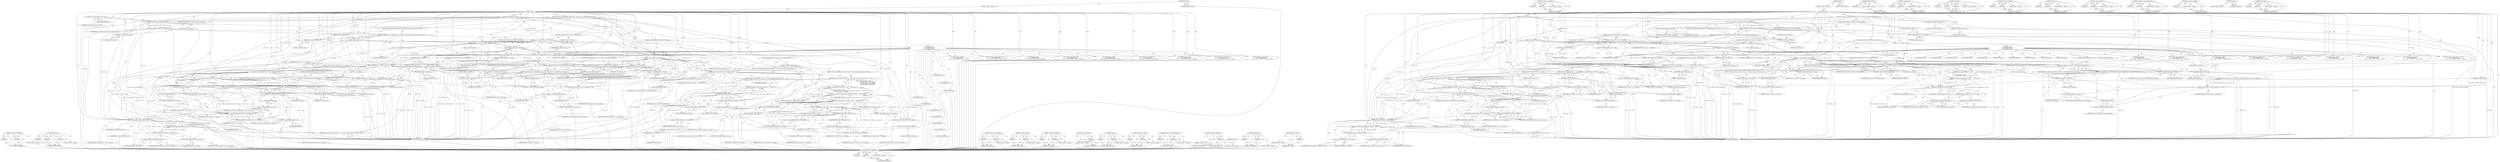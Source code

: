 digraph "range_within" {
vulnerable_253 [label=<(METHOD,&lt;operator&gt;.logicalAnd)>];
vulnerable_254 [label=<(PARAM,p1)>];
vulnerable_255 [label=<(PARAM,p2)>];
vulnerable_256 [label=<(BLOCK,&lt;empty&gt;,&lt;empty&gt;)>];
vulnerable_257 [label=<(METHOD_RETURN,ANY)>];
vulnerable_277 [label=<(METHOD,check_ids)>];
vulnerable_278 [label=<(PARAM,p1)>];
vulnerable_279 [label=<(PARAM,p2)>];
vulnerable_280 [label=<(PARAM,p3)>];
vulnerable_281 [label=<(BLOCK,&lt;empty&gt;,&lt;empty&gt;)>];
vulnerable_282 [label=<(METHOD_RETURN,ANY)>];
vulnerable_6 [label=<(METHOD,&lt;global&gt;)<SUB>1</SUB>>];
vulnerable_7 [label=<(BLOCK,&lt;empty&gt;,&lt;empty&gt;)<SUB>1</SUB>>];
vulnerable_8 [label=<(METHOD,regsafe)<SUB>1</SUB>>];
vulnerable_9 [label=<(PARAM,struct bpf_reg_state *rold)<SUB>1</SUB>>];
vulnerable_10 [label=<(PARAM,struct bpf_reg_state *rcur)<SUB>1</SUB>>];
vulnerable_11 [label=<(PARAM,struct idpair *idmap)<SUB>2</SUB>>];
vulnerable_12 [label=<(BLOCK,{
	if (!(rold-&gt;live &amp; REG_LIVE_READ))
		/* expl...,{
	if (!(rold-&gt;live &amp; REG_LIVE_READ))
		/* expl...)<SUB>3</SUB>>];
vulnerable_13 [label=<(CONTROL_STRUCTURE,IF,if (!(rold-&gt;live &amp; REG_LIVE_READ)))<SUB>4</SUB>>];
vulnerable_14 [label=<(&lt;operator&gt;.logicalNot,!(rold-&gt;live &amp; REG_LIVE_READ))<SUB>4</SUB>>];
vulnerable_15 [label=<(&lt;operator&gt;.and,rold-&gt;live &amp; REG_LIVE_READ)<SUB>4</SUB>>];
vulnerable_16 [label=<(&lt;operator&gt;.indirectFieldAccess,rold-&gt;live)<SUB>4</SUB>>];
vulnerable_17 [label=<(IDENTIFIER,rold,rold-&gt;live &amp; REG_LIVE_READ)<SUB>4</SUB>>];
vulnerable_18 [label=<(FIELD_IDENTIFIER,live,live)<SUB>4</SUB>>];
vulnerable_19 [label=<(IDENTIFIER,REG_LIVE_READ,rold-&gt;live &amp; REG_LIVE_READ)<SUB>4</SUB>>];
vulnerable_20 [label=<(BLOCK,&lt;empty&gt;,&lt;empty&gt;)<SUB>6</SUB>>];
vulnerable_21 [label=<(RETURN,return true;,return true;)<SUB>6</SUB>>];
vulnerable_22 [label=<(LITERAL,true,return true;)<SUB>6</SUB>>];
vulnerable_23 [label=<(CONTROL_STRUCTURE,IF,if (memcmp(rold, rcur, offsetof(struct bpf_reg_state, live)) == 0))<SUB>8</SUB>>];
vulnerable_24 [label=<(UNKNOWN,memcmp(rold, rcur, offsetof(struct bpf_reg_stat...,memcmp(rold, rcur, offsetof(struct bpf_reg_stat...)<SUB>8</SUB>>];
vulnerable_25 [label=<(BLOCK,&lt;empty&gt;,&lt;empty&gt;)<SUB>9</SUB>>];
vulnerable_26 [label=<(RETURN,return true;,return true;)<SUB>9</SUB>>];
vulnerable_27 [label=<(LITERAL,true,return true;)<SUB>9</SUB>>];
vulnerable_28 [label=<(CONTROL_STRUCTURE,IF,if (rold-&gt;type == NOT_INIT))<SUB>11</SUB>>];
vulnerable_29 [label=<(&lt;operator&gt;.equals,rold-&gt;type == NOT_INIT)<SUB>11</SUB>>];
vulnerable_30 [label=<(&lt;operator&gt;.indirectFieldAccess,rold-&gt;type)<SUB>11</SUB>>];
vulnerable_31 [label=<(IDENTIFIER,rold,rold-&gt;type == NOT_INIT)<SUB>11</SUB>>];
vulnerable_32 [label=<(FIELD_IDENTIFIER,type,type)<SUB>11</SUB>>];
vulnerable_33 [label=<(IDENTIFIER,NOT_INIT,rold-&gt;type == NOT_INIT)<SUB>11</SUB>>];
vulnerable_34 [label=<(BLOCK,&lt;empty&gt;,&lt;empty&gt;)<SUB>13</SUB>>];
vulnerable_35 [label=<(RETURN,return true;,return true;)<SUB>13</SUB>>];
vulnerable_36 [label=<(LITERAL,true,return true;)<SUB>13</SUB>>];
vulnerable_37 [label=<(CONTROL_STRUCTURE,IF,if (rcur-&gt;type == NOT_INIT))<SUB>14</SUB>>];
vulnerable_38 [label=<(&lt;operator&gt;.equals,rcur-&gt;type == NOT_INIT)<SUB>14</SUB>>];
vulnerable_39 [label=<(&lt;operator&gt;.indirectFieldAccess,rcur-&gt;type)<SUB>14</SUB>>];
vulnerable_40 [label=<(IDENTIFIER,rcur,rcur-&gt;type == NOT_INIT)<SUB>14</SUB>>];
vulnerable_41 [label=<(FIELD_IDENTIFIER,type,type)<SUB>14</SUB>>];
vulnerable_42 [label=<(IDENTIFIER,NOT_INIT,rcur-&gt;type == NOT_INIT)<SUB>14</SUB>>];
vulnerable_43 [label=<(BLOCK,&lt;empty&gt;,&lt;empty&gt;)<SUB>15</SUB>>];
vulnerable_44 [label=<(RETURN,return false;,return false;)<SUB>15</SUB>>];
vulnerable_45 [label=<(LITERAL,false,return false;)<SUB>15</SUB>>];
vulnerable_46 [label=<(CONTROL_STRUCTURE,SWITCH,switch(rold-&gt;type))<SUB>16</SUB>>];
vulnerable_47 [label=<(&lt;operator&gt;.indirectFieldAccess,rold-&gt;type)<SUB>16</SUB>>];
vulnerable_48 [label=<(IDENTIFIER,rold,switch(rold-&gt;type))<SUB>16</SUB>>];
vulnerable_49 [label=<(FIELD_IDENTIFIER,type,type)<SUB>16</SUB>>];
vulnerable_50 [label="<(BLOCK,{
	case SCALAR_VALUE:
		if (rcur-&gt;type == SCALA...,{
	case SCALAR_VALUE:
		if (rcur-&gt;type == SCALA...)<SUB>16</SUB>>"];
vulnerable_51 [label=<(JUMP_TARGET,case)<SUB>17</SUB>>];
vulnerable_52 [label="<(IDENTIFIER,SCALAR_VALUE,{
	case SCALAR_VALUE:
		if (rcur-&gt;type == SCALA...)<SUB>17</SUB>>"];
vulnerable_53 [label=<(CONTROL_STRUCTURE,IF,if (rcur-&gt;type == SCALAR_VALUE))<SUB>18</SUB>>];
vulnerable_54 [label=<(&lt;operator&gt;.equals,rcur-&gt;type == SCALAR_VALUE)<SUB>18</SUB>>];
vulnerable_55 [label=<(&lt;operator&gt;.indirectFieldAccess,rcur-&gt;type)<SUB>18</SUB>>];
vulnerable_56 [label=<(IDENTIFIER,rcur,rcur-&gt;type == SCALAR_VALUE)<SUB>18</SUB>>];
vulnerable_57 [label=<(FIELD_IDENTIFIER,type,type)<SUB>18</SUB>>];
vulnerable_58 [label=<(IDENTIFIER,SCALAR_VALUE,rcur-&gt;type == SCALAR_VALUE)<SUB>18</SUB>>];
vulnerable_59 [label=<(BLOCK,{
			/* new val must satisfy old val knowledge ...,{
			/* new val must satisfy old val knowledge ...)<SUB>18</SUB>>];
vulnerable_60 [label=<(RETURN,return range_within(rold, rcur) &amp;&amp;
 			       t...,return range_within(rold, rcur) &amp;&amp;
 			       t...)<SUB>20</SUB>>];
vulnerable_61 [label=<(&lt;operator&gt;.logicalAnd,range_within(rold, rcur) &amp;&amp;
 			       tnum_in(...)<SUB>20</SUB>>];
vulnerable_62 [label=<(range_within,range_within(rold, rcur))<SUB>20</SUB>>];
vulnerable_63 [label=<(IDENTIFIER,rold,range_within(rold, rcur))<SUB>20</SUB>>];
vulnerable_64 [label=<(IDENTIFIER,rcur,range_within(rold, rcur))<SUB>20</SUB>>];
vulnerable_65 [label=<(tnum_in,tnum_in(rold-&gt;var_off, rcur-&gt;var_off))<SUB>21</SUB>>];
vulnerable_66 [label=<(&lt;operator&gt;.indirectFieldAccess,rold-&gt;var_off)<SUB>21</SUB>>];
vulnerable_67 [label=<(IDENTIFIER,rold,tnum_in(rold-&gt;var_off, rcur-&gt;var_off))<SUB>21</SUB>>];
vulnerable_68 [label=<(FIELD_IDENTIFIER,var_off,var_off)<SUB>21</SUB>>];
vulnerable_69 [label=<(&lt;operator&gt;.indirectFieldAccess,rcur-&gt;var_off)<SUB>21</SUB>>];
vulnerable_70 [label=<(IDENTIFIER,rcur,tnum_in(rold-&gt;var_off, rcur-&gt;var_off))<SUB>21</SUB>>];
vulnerable_71 [label=<(FIELD_IDENTIFIER,var_off,var_off)<SUB>21</SUB>>];
vulnerable_72 [label=<(CONTROL_STRUCTURE,ELSE,else)<SUB>22</SUB>>];
vulnerable_73 [label=<(BLOCK,{
			/* if we knew anything about the old value...,{
			/* if we knew anything about the old value...)<SUB>22</SUB>>];
vulnerable_74 [label=<(RETURN,return rold-&gt;umin_value == 0 &amp;&amp;
			       rold-...,return rold-&gt;umin_value == 0 &amp;&amp;
			       rold-...)<SUB>27</SUB>>];
vulnerable_75 [label=<(&lt;operator&gt;.logicalAnd,rold-&gt;umin_value == 0 &amp;&amp;
			       rold-&gt;umax_v...)<SUB>27</SUB>>];
vulnerable_76 [label=<(&lt;operator&gt;.logicalAnd,rold-&gt;umin_value == 0 &amp;&amp;
			       rold-&gt;umax_v...)<SUB>27</SUB>>];
vulnerable_77 [label=<(&lt;operator&gt;.logicalAnd,rold-&gt;umin_value == 0 &amp;&amp;
			       rold-&gt;umax_v...)<SUB>27</SUB>>];
vulnerable_78 [label=<(&lt;operator&gt;.logicalAnd,rold-&gt;umin_value == 0 &amp;&amp;
			       rold-&gt;umax_v...)<SUB>27</SUB>>];
vulnerable_79 [label=<(&lt;operator&gt;.equals,rold-&gt;umin_value == 0)<SUB>27</SUB>>];
vulnerable_80 [label=<(&lt;operator&gt;.indirectFieldAccess,rold-&gt;umin_value)<SUB>27</SUB>>];
vulnerable_81 [label=<(IDENTIFIER,rold,rold-&gt;umin_value == 0)<SUB>27</SUB>>];
vulnerable_82 [label=<(FIELD_IDENTIFIER,umin_value,umin_value)<SUB>27</SUB>>];
vulnerable_83 [label=<(LITERAL,0,rold-&gt;umin_value == 0)<SUB>27</SUB>>];
vulnerable_84 [label=<(&lt;operator&gt;.equals,rold-&gt;umax_value == U64_MAX)<SUB>28</SUB>>];
vulnerable_85 [label=<(&lt;operator&gt;.indirectFieldAccess,rold-&gt;umax_value)<SUB>28</SUB>>];
vulnerable_86 [label=<(IDENTIFIER,rold,rold-&gt;umax_value == U64_MAX)<SUB>28</SUB>>];
vulnerable_87 [label=<(FIELD_IDENTIFIER,umax_value,umax_value)<SUB>28</SUB>>];
vulnerable_88 [label=<(IDENTIFIER,U64_MAX,rold-&gt;umax_value == U64_MAX)<SUB>28</SUB>>];
vulnerable_89 [label=<(&lt;operator&gt;.equals,rold-&gt;smin_value == S64_MIN)<SUB>29</SUB>>];
vulnerable_90 [label=<(&lt;operator&gt;.indirectFieldAccess,rold-&gt;smin_value)<SUB>29</SUB>>];
vulnerable_91 [label=<(IDENTIFIER,rold,rold-&gt;smin_value == S64_MIN)<SUB>29</SUB>>];
vulnerable_92 [label=<(FIELD_IDENTIFIER,smin_value,smin_value)<SUB>29</SUB>>];
vulnerable_93 [label=<(IDENTIFIER,S64_MIN,rold-&gt;smin_value == S64_MIN)<SUB>29</SUB>>];
vulnerable_94 [label=<(&lt;operator&gt;.equals,rold-&gt;smax_value == S64_MAX)<SUB>30</SUB>>];
vulnerable_95 [label=<(&lt;operator&gt;.indirectFieldAccess,rold-&gt;smax_value)<SUB>30</SUB>>];
vulnerable_96 [label=<(IDENTIFIER,rold,rold-&gt;smax_value == S64_MAX)<SUB>30</SUB>>];
vulnerable_97 [label=<(FIELD_IDENTIFIER,smax_value,smax_value)<SUB>30</SUB>>];
vulnerable_98 [label=<(IDENTIFIER,S64_MAX,rold-&gt;smax_value == S64_MAX)<SUB>30</SUB>>];
vulnerable_99 [label=<(tnum_is_unknown,tnum_is_unknown(rold-&gt;var_off))<SUB>31</SUB>>];
vulnerable_100 [label=<(&lt;operator&gt;.indirectFieldAccess,rold-&gt;var_off)<SUB>31</SUB>>];
vulnerable_101 [label=<(IDENTIFIER,rold,tnum_is_unknown(rold-&gt;var_off))<SUB>31</SUB>>];
vulnerable_102 [label=<(FIELD_IDENTIFIER,var_off,var_off)<SUB>31</SUB>>];
vulnerable_103 [label=<(JUMP_TARGET,case)<SUB>33</SUB>>];
vulnerable_104 [label="<(IDENTIFIER,PTR_TO_MAP_VALUE,{
	case SCALAR_VALUE:
		if (rcur-&gt;type == SCALA...)<SUB>33</SUB>>"];
vulnerable_105 [label=<(JUMP_TARGET,case)<SUB>42</SUB>>];
vulnerable_106 [label="<(IDENTIFIER,PTR_TO_MAP_VALUE_OR_NULL,{
	case SCALAR_VALUE:
		if (rcur-&gt;type == SCALA...)<SUB>42</SUB>>"];
vulnerable_107 [label=<(CONTROL_STRUCTURE,IF,if (rcur-&gt;type != PTR_TO_MAP_VALUE_OR_NULL))<SUB>50</SUB>>];
vulnerable_108 [label=<(&lt;operator&gt;.notEquals,rcur-&gt;type != PTR_TO_MAP_VALUE_OR_NULL)<SUB>50</SUB>>];
vulnerable_109 [label=<(&lt;operator&gt;.indirectFieldAccess,rcur-&gt;type)<SUB>50</SUB>>];
vulnerable_110 [label=<(IDENTIFIER,rcur,rcur-&gt;type != PTR_TO_MAP_VALUE_OR_NULL)<SUB>50</SUB>>];
vulnerable_111 [label=<(FIELD_IDENTIFIER,type,type)<SUB>50</SUB>>];
vulnerable_112 [label=<(IDENTIFIER,PTR_TO_MAP_VALUE_OR_NULL,rcur-&gt;type != PTR_TO_MAP_VALUE_OR_NULL)<SUB>50</SUB>>];
vulnerable_113 [label=<(BLOCK,&lt;empty&gt;,&lt;empty&gt;)<SUB>51</SUB>>];
vulnerable_114 [label=<(RETURN,return false;,return false;)<SUB>51</SUB>>];
vulnerable_115 [label=<(LITERAL,false,return false;)<SUB>51</SUB>>];
vulnerable_116 [label=<(CONTROL_STRUCTURE,IF,if (memcmp(rold, rcur, offsetof(struct bpf_reg_state, id))))<SUB>52</SUB>>];
vulnerable_117 [label=<(UNKNOWN,memcmp(rold, rcur, offsetof(struct bpf_reg_stat...,memcmp(rold, rcur, offsetof(struct bpf_reg_stat...)<SUB>52</SUB>>];
vulnerable_118 [label=<(BLOCK,&lt;empty&gt;,&lt;empty&gt;)<SUB>53</SUB>>];
vulnerable_119 [label=<(RETURN,return false;,return false;)<SUB>53</SUB>>];
vulnerable_120 [label=<(LITERAL,false,return false;)<SUB>53</SUB>>];
vulnerable_121 [label=<(RETURN,return check_ids(rold-&gt;id, rcur-&gt;id, idmap);,return check_ids(rold-&gt;id, rcur-&gt;id, idmap);)<SUB>55</SUB>>];
vulnerable_122 [label=<(check_ids,check_ids(rold-&gt;id, rcur-&gt;id, idmap))<SUB>55</SUB>>];
vulnerable_123 [label=<(&lt;operator&gt;.indirectFieldAccess,rold-&gt;id)<SUB>55</SUB>>];
vulnerable_124 [label=<(IDENTIFIER,rold,check_ids(rold-&gt;id, rcur-&gt;id, idmap))<SUB>55</SUB>>];
vulnerable_125 [label=<(FIELD_IDENTIFIER,id,id)<SUB>55</SUB>>];
vulnerable_126 [label=<(&lt;operator&gt;.indirectFieldAccess,rcur-&gt;id)<SUB>55</SUB>>];
vulnerable_127 [label=<(IDENTIFIER,rcur,check_ids(rold-&gt;id, rcur-&gt;id, idmap))<SUB>55</SUB>>];
vulnerable_128 [label=<(FIELD_IDENTIFIER,id,id)<SUB>55</SUB>>];
vulnerable_129 [label=<(IDENTIFIER,idmap,check_ids(rold-&gt;id, rcur-&gt;id, idmap))<SUB>55</SUB>>];
vulnerable_130 [label=<(JUMP_TARGET,case)<SUB>56</SUB>>];
vulnerable_131 [label="<(IDENTIFIER,PTR_TO_PACKET_META,{
	case SCALAR_VALUE:
		if (rcur-&gt;type == SCALA...)<SUB>56</SUB>>"];
vulnerable_132 [label=<(JUMP_TARGET,case)<SUB>57</SUB>>];
vulnerable_133 [label="<(IDENTIFIER,PTR_TO_PACKET,{
	case SCALAR_VALUE:
		if (rcur-&gt;type == SCALA...)<SUB>57</SUB>>"];
vulnerable_134 [label=<(CONTROL_STRUCTURE,IF,if (rcur-&gt;type != rold-&gt;type))<SUB>58</SUB>>];
vulnerable_135 [label=<(&lt;operator&gt;.notEquals,rcur-&gt;type != rold-&gt;type)<SUB>58</SUB>>];
vulnerable_136 [label=<(&lt;operator&gt;.indirectFieldAccess,rcur-&gt;type)<SUB>58</SUB>>];
vulnerable_137 [label=<(IDENTIFIER,rcur,rcur-&gt;type != rold-&gt;type)<SUB>58</SUB>>];
vulnerable_138 [label=<(FIELD_IDENTIFIER,type,type)<SUB>58</SUB>>];
vulnerable_139 [label=<(&lt;operator&gt;.indirectFieldAccess,rold-&gt;type)<SUB>58</SUB>>];
vulnerable_140 [label=<(IDENTIFIER,rold,rcur-&gt;type != rold-&gt;type)<SUB>58</SUB>>];
vulnerable_141 [label=<(FIELD_IDENTIFIER,type,type)<SUB>58</SUB>>];
vulnerable_142 [label=<(BLOCK,&lt;empty&gt;,&lt;empty&gt;)<SUB>59</SUB>>];
vulnerable_143 [label=<(RETURN,return false;,return false;)<SUB>59</SUB>>];
vulnerable_144 [label=<(LITERAL,false,return false;)<SUB>59</SUB>>];
vulnerable_145 [label=<(CONTROL_STRUCTURE,IF,if (rold-&gt;range &gt; rcur-&gt;range))<SUB>66</SUB>>];
vulnerable_146 [label=<(&lt;operator&gt;.greaterThan,rold-&gt;range &gt; rcur-&gt;range)<SUB>66</SUB>>];
vulnerable_147 [label=<(&lt;operator&gt;.indirectFieldAccess,rold-&gt;range)<SUB>66</SUB>>];
vulnerable_148 [label=<(IDENTIFIER,rold,rold-&gt;range &gt; rcur-&gt;range)<SUB>66</SUB>>];
vulnerable_149 [label=<(FIELD_IDENTIFIER,range,range)<SUB>66</SUB>>];
vulnerable_150 [label=<(&lt;operator&gt;.indirectFieldAccess,rcur-&gt;range)<SUB>66</SUB>>];
vulnerable_151 [label=<(IDENTIFIER,rcur,rold-&gt;range &gt; rcur-&gt;range)<SUB>66</SUB>>];
vulnerable_152 [label=<(FIELD_IDENTIFIER,range,range)<SUB>66</SUB>>];
vulnerable_153 [label=<(BLOCK,&lt;empty&gt;,&lt;empty&gt;)<SUB>67</SUB>>];
vulnerable_154 [label=<(RETURN,return false;,return false;)<SUB>67</SUB>>];
vulnerable_155 [label=<(LITERAL,false,return false;)<SUB>67</SUB>>];
vulnerable_156 [label=<(CONTROL_STRUCTURE,IF,if (rold-&gt;off != rcur-&gt;off))<SUB>71</SUB>>];
vulnerable_157 [label=<(&lt;operator&gt;.notEquals,rold-&gt;off != rcur-&gt;off)<SUB>71</SUB>>];
vulnerable_158 [label=<(&lt;operator&gt;.indirectFieldAccess,rold-&gt;off)<SUB>71</SUB>>];
vulnerable_159 [label=<(IDENTIFIER,rold,rold-&gt;off != rcur-&gt;off)<SUB>71</SUB>>];
vulnerable_160 [label=<(FIELD_IDENTIFIER,off,off)<SUB>71</SUB>>];
vulnerable_161 [label=<(&lt;operator&gt;.indirectFieldAccess,rcur-&gt;off)<SUB>71</SUB>>];
vulnerable_162 [label=<(IDENTIFIER,rcur,rold-&gt;off != rcur-&gt;off)<SUB>71</SUB>>];
vulnerable_163 [label=<(FIELD_IDENTIFIER,off,off)<SUB>71</SUB>>];
vulnerable_164 [label=<(BLOCK,&lt;empty&gt;,&lt;empty&gt;)<SUB>72</SUB>>];
vulnerable_165 [label=<(RETURN,return false;,return false;)<SUB>72</SUB>>];
vulnerable_166 [label=<(LITERAL,false,return false;)<SUB>72</SUB>>];
vulnerable_167 [label=<(CONTROL_STRUCTURE,IF,if (rold-&gt;id &amp;&amp; !check_ids(rold-&gt;id, rcur-&gt;id, idmap)))<SUB>74</SUB>>];
vulnerable_168 [label=<(&lt;operator&gt;.logicalAnd,rold-&gt;id &amp;&amp; !check_ids(rold-&gt;id, rcur-&gt;id, idmap))<SUB>74</SUB>>];
vulnerable_169 [label=<(&lt;operator&gt;.indirectFieldAccess,rold-&gt;id)<SUB>74</SUB>>];
vulnerable_170 [label=<(IDENTIFIER,rold,rold-&gt;id &amp;&amp; !check_ids(rold-&gt;id, rcur-&gt;id, idmap))<SUB>74</SUB>>];
vulnerable_171 [label=<(FIELD_IDENTIFIER,id,id)<SUB>74</SUB>>];
vulnerable_172 [label=<(&lt;operator&gt;.logicalNot,!check_ids(rold-&gt;id, rcur-&gt;id, idmap))<SUB>74</SUB>>];
vulnerable_173 [label=<(check_ids,check_ids(rold-&gt;id, rcur-&gt;id, idmap))<SUB>74</SUB>>];
vulnerable_174 [label=<(&lt;operator&gt;.indirectFieldAccess,rold-&gt;id)<SUB>74</SUB>>];
vulnerable_175 [label=<(IDENTIFIER,rold,check_ids(rold-&gt;id, rcur-&gt;id, idmap))<SUB>74</SUB>>];
vulnerable_176 [label=<(FIELD_IDENTIFIER,id,id)<SUB>74</SUB>>];
vulnerable_177 [label=<(&lt;operator&gt;.indirectFieldAccess,rcur-&gt;id)<SUB>74</SUB>>];
vulnerable_178 [label=<(IDENTIFIER,rcur,check_ids(rold-&gt;id, rcur-&gt;id, idmap))<SUB>74</SUB>>];
vulnerable_179 [label=<(FIELD_IDENTIFIER,id,id)<SUB>74</SUB>>];
vulnerable_180 [label=<(IDENTIFIER,idmap,check_ids(rold-&gt;id, rcur-&gt;id, idmap))<SUB>74</SUB>>];
vulnerable_181 [label=<(BLOCK,&lt;empty&gt;,&lt;empty&gt;)<SUB>75</SUB>>];
vulnerable_182 [label=<(RETURN,return false;,return false;)<SUB>75</SUB>>];
vulnerable_183 [label=<(LITERAL,false,return false;)<SUB>75</SUB>>];
vulnerable_184 [label=<(RETURN,return range_within(rold, rcur) &amp;&amp;
		       tnu...,return range_within(rold, rcur) &amp;&amp;
		       tnu...)<SUB>77</SUB>>];
vulnerable_185 [label=<(&lt;operator&gt;.logicalAnd,range_within(rold, rcur) &amp;&amp;
		       tnum_in(ro...)<SUB>77</SUB>>];
vulnerable_186 [label=<(range_within,range_within(rold, rcur))<SUB>77</SUB>>];
vulnerable_187 [label=<(IDENTIFIER,rold,range_within(rold, rcur))<SUB>77</SUB>>];
vulnerable_188 [label=<(IDENTIFIER,rcur,range_within(rold, rcur))<SUB>77</SUB>>];
vulnerable_189 [label=<(tnum_in,tnum_in(rold-&gt;var_off, rcur-&gt;var_off))<SUB>78</SUB>>];
vulnerable_190 [label=<(&lt;operator&gt;.indirectFieldAccess,rold-&gt;var_off)<SUB>78</SUB>>];
vulnerable_191 [label=<(IDENTIFIER,rold,tnum_in(rold-&gt;var_off, rcur-&gt;var_off))<SUB>78</SUB>>];
vulnerable_192 [label=<(FIELD_IDENTIFIER,var_off,var_off)<SUB>78</SUB>>];
vulnerable_193 [label=<(&lt;operator&gt;.indirectFieldAccess,rcur-&gt;var_off)<SUB>78</SUB>>];
vulnerable_194 [label=<(IDENTIFIER,rcur,tnum_in(rold-&gt;var_off, rcur-&gt;var_off))<SUB>78</SUB>>];
vulnerable_195 [label=<(FIELD_IDENTIFIER,var_off,var_off)<SUB>78</SUB>>];
vulnerable_196 [label=<(JUMP_TARGET,case)<SUB>79</SUB>>];
vulnerable_197 [label="<(IDENTIFIER,PTR_TO_CTX,{
	case SCALAR_VALUE:
		if (rcur-&gt;type == SCALA...)<SUB>79</SUB>>"];
vulnerable_198 [label=<(JUMP_TARGET,case)<SUB>80</SUB>>];
vulnerable_199 [label="<(IDENTIFIER,CONST_PTR_TO_MAP,{
	case SCALAR_VALUE:
		if (rcur-&gt;type == SCALA...)<SUB>80</SUB>>"];
vulnerable_200 [label=<(JUMP_TARGET,case)<SUB>81</SUB>>];
vulnerable_201 [label="<(IDENTIFIER,PTR_TO_STACK,{
	case SCALAR_VALUE:
		if (rcur-&gt;type == SCALA...)<SUB>81</SUB>>"];
vulnerable_202 [label=<(JUMP_TARGET,case)<SUB>82</SUB>>];
vulnerable_203 [label="<(IDENTIFIER,PTR_TO_PACKET_END,{
	case SCALAR_VALUE:
		if (rcur-&gt;type == SCALA...)<SUB>82</SUB>>"];
vulnerable_204 [label=<(JUMP_TARGET,default)<SUB>86</SUB>>];
vulnerable_205 [label=<(RETURN,return false;,return false;)<SUB>88</SUB>>];
vulnerable_206 [label=<(LITERAL,false,return false;)<SUB>88</SUB>>];
vulnerable_207 [label=<(WARN_ON_ONCE,WARN_ON_ONCE(1))<SUB>92</SUB>>];
vulnerable_208 [label=<(LITERAL,1,WARN_ON_ONCE(1))<SUB>92</SUB>>];
vulnerable_209 [label=<(RETURN,return false;,return false;)<SUB>93</SUB>>];
vulnerable_210 [label=<(LITERAL,false,return false;)<SUB>93</SUB>>];
vulnerable_211 [label=<(METHOD_RETURN,bool)<SUB>1</SUB>>];
vulnerable_213 [label=<(METHOD_RETURN,ANY)<SUB>1</SUB>>];
vulnerable_283 [label=<(METHOD,&lt;operator&gt;.greaterThan)>];
vulnerable_284 [label=<(PARAM,p1)>];
vulnerable_285 [label=<(PARAM,p2)>];
vulnerable_286 [label=<(BLOCK,&lt;empty&gt;,&lt;empty&gt;)>];
vulnerable_287 [label=<(METHOD_RETURN,ANY)>];
vulnerable_238 [label=<(METHOD,&lt;operator&gt;.and)>];
vulnerable_239 [label=<(PARAM,p1)>];
vulnerable_240 [label=<(PARAM,p2)>];
vulnerable_241 [label=<(BLOCK,&lt;empty&gt;,&lt;empty&gt;)>];
vulnerable_242 [label=<(METHOD_RETURN,ANY)>];
vulnerable_272 [label=<(METHOD,&lt;operator&gt;.notEquals)>];
vulnerable_273 [label=<(PARAM,p1)>];
vulnerable_274 [label=<(PARAM,p2)>];
vulnerable_275 [label=<(BLOCK,&lt;empty&gt;,&lt;empty&gt;)>];
vulnerable_276 [label=<(METHOD_RETURN,ANY)>];
vulnerable_268 [label=<(METHOD,tnum_is_unknown)>];
vulnerable_269 [label=<(PARAM,p1)>];
vulnerable_270 [label=<(BLOCK,&lt;empty&gt;,&lt;empty&gt;)>];
vulnerable_271 [label=<(METHOD_RETURN,ANY)>];
vulnerable_263 [label=<(METHOD,tnum_in)>];
vulnerable_264 [label=<(PARAM,p1)>];
vulnerable_265 [label=<(PARAM,p2)>];
vulnerable_266 [label=<(BLOCK,&lt;empty&gt;,&lt;empty&gt;)>];
vulnerable_267 [label=<(METHOD_RETURN,ANY)>];
vulnerable_248 [label=<(METHOD,&lt;operator&gt;.equals)>];
vulnerable_249 [label=<(PARAM,p1)>];
vulnerable_250 [label=<(PARAM,p2)>];
vulnerable_251 [label=<(BLOCK,&lt;empty&gt;,&lt;empty&gt;)>];
vulnerable_252 [label=<(METHOD_RETURN,ANY)>];
vulnerable_243 [label=<(METHOD,&lt;operator&gt;.indirectFieldAccess)>];
vulnerable_244 [label=<(PARAM,p1)>];
vulnerable_245 [label=<(PARAM,p2)>];
vulnerable_246 [label=<(BLOCK,&lt;empty&gt;,&lt;empty&gt;)>];
vulnerable_247 [label=<(METHOD_RETURN,ANY)>];
vulnerable_234 [label=<(METHOD,&lt;operator&gt;.logicalNot)>];
vulnerable_235 [label=<(PARAM,p1)>];
vulnerable_236 [label=<(BLOCK,&lt;empty&gt;,&lt;empty&gt;)>];
vulnerable_237 [label=<(METHOD_RETURN,ANY)>];
vulnerable_228 [label=<(METHOD,&lt;global&gt;)<SUB>1</SUB>>];
vulnerable_229 [label=<(BLOCK,&lt;empty&gt;,&lt;empty&gt;)>];
vulnerable_230 [label=<(METHOD_RETURN,ANY)>];
vulnerable_258 [label=<(METHOD,range_within)>];
vulnerable_259 [label=<(PARAM,p1)>];
vulnerable_260 [label=<(PARAM,p2)>];
vulnerable_261 [label=<(BLOCK,&lt;empty&gt;,&lt;empty&gt;)>];
vulnerable_262 [label=<(METHOD_RETURN,ANY)>];
vulnerable_288 [label=<(METHOD,WARN_ON_ONCE)>];
vulnerable_289 [label=<(PARAM,p1)>];
vulnerable_290 [label=<(BLOCK,&lt;empty&gt;,&lt;empty&gt;)>];
vulnerable_291 [label=<(METHOD_RETURN,ANY)>];
fixed_226 [label=<(METHOD,&lt;operator&gt;.logicalAnd)>];
fixed_227 [label=<(PARAM,p1)>];
fixed_228 [label=<(PARAM,p2)>];
fixed_229 [label=<(BLOCK,&lt;empty&gt;,&lt;empty&gt;)>];
fixed_230 [label=<(METHOD_RETURN,ANY)>];
fixed_252 [label=<(METHOD,&lt;operator&gt;.greaterThan)>];
fixed_253 [label=<(PARAM,p1)>];
fixed_254 [label=<(PARAM,p2)>];
fixed_255 [label=<(BLOCK,&lt;empty&gt;,&lt;empty&gt;)>];
fixed_256 [label=<(METHOD_RETURN,ANY)>];
fixed_6 [label=<(METHOD,&lt;global&gt;)<SUB>1</SUB>>];
fixed_7 [label=<(BLOCK,&lt;empty&gt;,&lt;empty&gt;)<SUB>1</SUB>>];
fixed_8 [label=<(METHOD,regsafe)<SUB>1</SUB>>];
fixed_9 [label=<(PARAM,struct bpf_reg_state *rold)<SUB>1</SUB>>];
fixed_10 [label=<(PARAM,struct bpf_reg_state *rcur)<SUB>1</SUB>>];
fixed_11 [label=<(PARAM,struct idpair *idmap)<SUB>2</SUB>>];
fixed_12 [label=<(BLOCK,{
	if (!(rold-&gt;live &amp; REG_LIVE_READ))
		/* expl...,{
	if (!(rold-&gt;live &amp; REG_LIVE_READ))
		/* expl...)<SUB>3</SUB>>];
fixed_13 [label=<(CONTROL_STRUCTURE,IF,if (!(rold-&gt;live &amp; REG_LIVE_READ)))<SUB>4</SUB>>];
fixed_14 [label=<(&lt;operator&gt;.logicalNot,!(rold-&gt;live &amp; REG_LIVE_READ))<SUB>4</SUB>>];
fixed_15 [label=<(&lt;operator&gt;.and,rold-&gt;live &amp; REG_LIVE_READ)<SUB>4</SUB>>];
fixed_16 [label=<(&lt;operator&gt;.indirectFieldAccess,rold-&gt;live)<SUB>4</SUB>>];
fixed_17 [label=<(IDENTIFIER,rold,rold-&gt;live &amp; REG_LIVE_READ)<SUB>4</SUB>>];
fixed_18 [label=<(FIELD_IDENTIFIER,live,live)<SUB>4</SUB>>];
fixed_19 [label=<(IDENTIFIER,REG_LIVE_READ,rold-&gt;live &amp; REG_LIVE_READ)<SUB>4</SUB>>];
fixed_20 [label=<(BLOCK,&lt;empty&gt;,&lt;empty&gt;)<SUB>6</SUB>>];
fixed_21 [label=<(RETURN,return true;,return true;)<SUB>6</SUB>>];
fixed_22 [label=<(LITERAL,true,return true;)<SUB>6</SUB>>];
fixed_23 [label=<(CONTROL_STRUCTURE,IF,if (memcmp(rold, rcur, offsetof(struct bpf_reg_state, live)) == 0))<SUB>8</SUB>>];
fixed_24 [label=<(UNKNOWN,memcmp(rold, rcur, offsetof(struct bpf_reg_stat...,memcmp(rold, rcur, offsetof(struct bpf_reg_stat...)<SUB>8</SUB>>];
fixed_25 [label=<(BLOCK,&lt;empty&gt;,&lt;empty&gt;)<SUB>9</SUB>>];
fixed_26 [label=<(RETURN,return true;,return true;)<SUB>9</SUB>>];
fixed_27 [label=<(LITERAL,true,return true;)<SUB>9</SUB>>];
fixed_28 [label=<(CONTROL_STRUCTURE,IF,if (rold-&gt;type == NOT_INIT))<SUB>11</SUB>>];
fixed_29 [label=<(&lt;operator&gt;.equals,rold-&gt;type == NOT_INIT)<SUB>11</SUB>>];
fixed_30 [label=<(&lt;operator&gt;.indirectFieldAccess,rold-&gt;type)<SUB>11</SUB>>];
fixed_31 [label=<(IDENTIFIER,rold,rold-&gt;type == NOT_INIT)<SUB>11</SUB>>];
fixed_32 [label=<(FIELD_IDENTIFIER,type,type)<SUB>11</SUB>>];
fixed_33 [label=<(IDENTIFIER,NOT_INIT,rold-&gt;type == NOT_INIT)<SUB>11</SUB>>];
fixed_34 [label=<(BLOCK,&lt;empty&gt;,&lt;empty&gt;)<SUB>13</SUB>>];
fixed_35 [label=<(RETURN,return true;,return true;)<SUB>13</SUB>>];
fixed_36 [label=<(LITERAL,true,return true;)<SUB>13</SUB>>];
fixed_37 [label=<(CONTROL_STRUCTURE,IF,if (rcur-&gt;type == NOT_INIT))<SUB>14</SUB>>];
fixed_38 [label=<(&lt;operator&gt;.equals,rcur-&gt;type == NOT_INIT)<SUB>14</SUB>>];
fixed_39 [label=<(&lt;operator&gt;.indirectFieldAccess,rcur-&gt;type)<SUB>14</SUB>>];
fixed_40 [label=<(IDENTIFIER,rcur,rcur-&gt;type == NOT_INIT)<SUB>14</SUB>>];
fixed_41 [label=<(FIELD_IDENTIFIER,type,type)<SUB>14</SUB>>];
fixed_42 [label=<(IDENTIFIER,NOT_INIT,rcur-&gt;type == NOT_INIT)<SUB>14</SUB>>];
fixed_43 [label=<(BLOCK,&lt;empty&gt;,&lt;empty&gt;)<SUB>15</SUB>>];
fixed_44 [label=<(RETURN,return false;,return false;)<SUB>15</SUB>>];
fixed_45 [label=<(LITERAL,false,return false;)<SUB>15</SUB>>];
fixed_46 [label=<(CONTROL_STRUCTURE,SWITCH,switch(rold-&gt;type))<SUB>16</SUB>>];
fixed_47 [label=<(&lt;operator&gt;.indirectFieldAccess,rold-&gt;type)<SUB>16</SUB>>];
fixed_48 [label=<(IDENTIFIER,rold,switch(rold-&gt;type))<SUB>16</SUB>>];
fixed_49 [label=<(FIELD_IDENTIFIER,type,type)<SUB>16</SUB>>];
fixed_50 [label="<(BLOCK,{
	case SCALAR_VALUE:
		if (rcur-&gt;type == SCALA...,{
	case SCALAR_VALUE:
		if (rcur-&gt;type == SCALA...)<SUB>16</SUB>>"];
fixed_51 [label=<(JUMP_TARGET,case)<SUB>17</SUB>>];
fixed_52 [label="<(IDENTIFIER,SCALAR_VALUE,{
	case SCALAR_VALUE:
		if (rcur-&gt;type == SCALA...)<SUB>17</SUB>>"];
fixed_53 [label=<(CONTROL_STRUCTURE,IF,if (rcur-&gt;type == SCALAR_VALUE))<SUB>18</SUB>>];
fixed_54 [label=<(&lt;operator&gt;.equals,rcur-&gt;type == SCALAR_VALUE)<SUB>18</SUB>>];
fixed_55 [label=<(&lt;operator&gt;.indirectFieldAccess,rcur-&gt;type)<SUB>18</SUB>>];
fixed_56 [label=<(IDENTIFIER,rcur,rcur-&gt;type == SCALAR_VALUE)<SUB>18</SUB>>];
fixed_57 [label=<(FIELD_IDENTIFIER,type,type)<SUB>18</SUB>>];
fixed_58 [label=<(IDENTIFIER,SCALAR_VALUE,rcur-&gt;type == SCALAR_VALUE)<SUB>18</SUB>>];
fixed_59 [label=<(BLOCK,{
			/* new val must satisfy old val knowledge ...,{
			/* new val must satisfy old val knowledge ...)<SUB>18</SUB>>];
fixed_60 [label=<(RETURN,return range_within(rold, rcur) &amp;&amp;
 			       t...,return range_within(rold, rcur) &amp;&amp;
 			       t...)<SUB>20</SUB>>];
fixed_61 [label=<(&lt;operator&gt;.logicalAnd,range_within(rold, rcur) &amp;&amp;
 			       tnum_in(...)<SUB>20</SUB>>];
fixed_62 [label=<(range_within,range_within(rold, rcur))<SUB>20</SUB>>];
fixed_63 [label=<(IDENTIFIER,rold,range_within(rold, rcur))<SUB>20</SUB>>];
fixed_64 [label=<(IDENTIFIER,rcur,range_within(rold, rcur))<SUB>20</SUB>>];
fixed_65 [label=<(tnum_in,tnum_in(rold-&gt;var_off, rcur-&gt;var_off))<SUB>21</SUB>>];
fixed_66 [label=<(&lt;operator&gt;.indirectFieldAccess,rold-&gt;var_off)<SUB>21</SUB>>];
fixed_67 [label=<(IDENTIFIER,rold,tnum_in(rold-&gt;var_off, rcur-&gt;var_off))<SUB>21</SUB>>];
fixed_68 [label=<(FIELD_IDENTIFIER,var_off,var_off)<SUB>21</SUB>>];
fixed_69 [label=<(&lt;operator&gt;.indirectFieldAccess,rcur-&gt;var_off)<SUB>21</SUB>>];
fixed_70 [label=<(IDENTIFIER,rcur,tnum_in(rold-&gt;var_off, rcur-&gt;var_off))<SUB>21</SUB>>];
fixed_71 [label=<(FIELD_IDENTIFIER,var_off,var_off)<SUB>21</SUB>>];
fixed_72 [label=<(CONTROL_STRUCTURE,ELSE,else)<SUB>22</SUB>>];
fixed_73 [label=<(BLOCK,{
			/* We're trying to use a pointer in place ...,{
			/* We're trying to use a pointer in place ...)<SUB>22</SUB>>];
fixed_74 [label=<(RETURN,return false;,return false;)<SUB>30</SUB>>];
fixed_75 [label=<(LITERAL,false,return false;)<SUB>30</SUB>>];
fixed_76 [label=<(JUMP_TARGET,case)<SUB>32</SUB>>];
fixed_77 [label="<(IDENTIFIER,PTR_TO_MAP_VALUE,{
	case SCALAR_VALUE:
		if (rcur-&gt;type == SCALA...)<SUB>32</SUB>>"];
fixed_78 [label=<(JUMP_TARGET,case)<SUB>41</SUB>>];
fixed_79 [label="<(IDENTIFIER,PTR_TO_MAP_VALUE_OR_NULL,{
	case SCALAR_VALUE:
		if (rcur-&gt;type == SCALA...)<SUB>41</SUB>>"];
fixed_80 [label=<(CONTROL_STRUCTURE,IF,if (rcur-&gt;type != PTR_TO_MAP_VALUE_OR_NULL))<SUB>49</SUB>>];
fixed_81 [label=<(&lt;operator&gt;.notEquals,rcur-&gt;type != PTR_TO_MAP_VALUE_OR_NULL)<SUB>49</SUB>>];
fixed_82 [label=<(&lt;operator&gt;.indirectFieldAccess,rcur-&gt;type)<SUB>49</SUB>>];
fixed_83 [label=<(IDENTIFIER,rcur,rcur-&gt;type != PTR_TO_MAP_VALUE_OR_NULL)<SUB>49</SUB>>];
fixed_84 [label=<(FIELD_IDENTIFIER,type,type)<SUB>49</SUB>>];
fixed_85 [label=<(IDENTIFIER,PTR_TO_MAP_VALUE_OR_NULL,rcur-&gt;type != PTR_TO_MAP_VALUE_OR_NULL)<SUB>49</SUB>>];
fixed_86 [label=<(BLOCK,&lt;empty&gt;,&lt;empty&gt;)<SUB>50</SUB>>];
fixed_87 [label=<(RETURN,return false;,return false;)<SUB>50</SUB>>];
fixed_88 [label=<(LITERAL,false,return false;)<SUB>50</SUB>>];
fixed_89 [label=<(CONTROL_STRUCTURE,IF,if (memcmp(rold, rcur, offsetof(struct bpf_reg_state, id))))<SUB>51</SUB>>];
fixed_90 [label=<(UNKNOWN,memcmp(rold, rcur, offsetof(struct bpf_reg_stat...,memcmp(rold, rcur, offsetof(struct bpf_reg_stat...)<SUB>51</SUB>>];
fixed_91 [label=<(BLOCK,&lt;empty&gt;,&lt;empty&gt;)<SUB>52</SUB>>];
fixed_92 [label=<(RETURN,return false;,return false;)<SUB>52</SUB>>];
fixed_93 [label=<(LITERAL,false,return false;)<SUB>52</SUB>>];
fixed_94 [label=<(RETURN,return check_ids(rold-&gt;id, rcur-&gt;id, idmap);,return check_ids(rold-&gt;id, rcur-&gt;id, idmap);)<SUB>54</SUB>>];
fixed_95 [label=<(check_ids,check_ids(rold-&gt;id, rcur-&gt;id, idmap))<SUB>54</SUB>>];
fixed_96 [label=<(&lt;operator&gt;.indirectFieldAccess,rold-&gt;id)<SUB>54</SUB>>];
fixed_97 [label=<(IDENTIFIER,rold,check_ids(rold-&gt;id, rcur-&gt;id, idmap))<SUB>54</SUB>>];
fixed_98 [label=<(FIELD_IDENTIFIER,id,id)<SUB>54</SUB>>];
fixed_99 [label=<(&lt;operator&gt;.indirectFieldAccess,rcur-&gt;id)<SUB>54</SUB>>];
fixed_100 [label=<(IDENTIFIER,rcur,check_ids(rold-&gt;id, rcur-&gt;id, idmap))<SUB>54</SUB>>];
fixed_101 [label=<(FIELD_IDENTIFIER,id,id)<SUB>54</SUB>>];
fixed_102 [label=<(IDENTIFIER,idmap,check_ids(rold-&gt;id, rcur-&gt;id, idmap))<SUB>54</SUB>>];
fixed_103 [label=<(JUMP_TARGET,case)<SUB>55</SUB>>];
fixed_104 [label="<(IDENTIFIER,PTR_TO_PACKET_META,{
	case SCALAR_VALUE:
		if (rcur-&gt;type == SCALA...)<SUB>55</SUB>>"];
fixed_105 [label=<(JUMP_TARGET,case)<SUB>56</SUB>>];
fixed_106 [label="<(IDENTIFIER,PTR_TO_PACKET,{
	case SCALAR_VALUE:
		if (rcur-&gt;type == SCALA...)<SUB>56</SUB>>"];
fixed_107 [label=<(CONTROL_STRUCTURE,IF,if (rcur-&gt;type != rold-&gt;type))<SUB>57</SUB>>];
fixed_108 [label=<(&lt;operator&gt;.notEquals,rcur-&gt;type != rold-&gt;type)<SUB>57</SUB>>];
fixed_109 [label=<(&lt;operator&gt;.indirectFieldAccess,rcur-&gt;type)<SUB>57</SUB>>];
fixed_110 [label=<(IDENTIFIER,rcur,rcur-&gt;type != rold-&gt;type)<SUB>57</SUB>>];
fixed_111 [label=<(FIELD_IDENTIFIER,type,type)<SUB>57</SUB>>];
fixed_112 [label=<(&lt;operator&gt;.indirectFieldAccess,rold-&gt;type)<SUB>57</SUB>>];
fixed_113 [label=<(IDENTIFIER,rold,rcur-&gt;type != rold-&gt;type)<SUB>57</SUB>>];
fixed_114 [label=<(FIELD_IDENTIFIER,type,type)<SUB>57</SUB>>];
fixed_115 [label=<(BLOCK,&lt;empty&gt;,&lt;empty&gt;)<SUB>58</SUB>>];
fixed_116 [label=<(RETURN,return false;,return false;)<SUB>58</SUB>>];
fixed_117 [label=<(LITERAL,false,return false;)<SUB>58</SUB>>];
fixed_118 [label=<(CONTROL_STRUCTURE,IF,if (rold-&gt;range &gt; rcur-&gt;range))<SUB>65</SUB>>];
fixed_119 [label=<(&lt;operator&gt;.greaterThan,rold-&gt;range &gt; rcur-&gt;range)<SUB>65</SUB>>];
fixed_120 [label=<(&lt;operator&gt;.indirectFieldAccess,rold-&gt;range)<SUB>65</SUB>>];
fixed_121 [label=<(IDENTIFIER,rold,rold-&gt;range &gt; rcur-&gt;range)<SUB>65</SUB>>];
fixed_122 [label=<(FIELD_IDENTIFIER,range,range)<SUB>65</SUB>>];
fixed_123 [label=<(&lt;operator&gt;.indirectFieldAccess,rcur-&gt;range)<SUB>65</SUB>>];
fixed_124 [label=<(IDENTIFIER,rcur,rold-&gt;range &gt; rcur-&gt;range)<SUB>65</SUB>>];
fixed_125 [label=<(FIELD_IDENTIFIER,range,range)<SUB>65</SUB>>];
fixed_126 [label=<(BLOCK,&lt;empty&gt;,&lt;empty&gt;)<SUB>66</SUB>>];
fixed_127 [label=<(RETURN,return false;,return false;)<SUB>66</SUB>>];
fixed_128 [label=<(LITERAL,false,return false;)<SUB>66</SUB>>];
fixed_129 [label=<(CONTROL_STRUCTURE,IF,if (rold-&gt;off != rcur-&gt;off))<SUB>70</SUB>>];
fixed_130 [label=<(&lt;operator&gt;.notEquals,rold-&gt;off != rcur-&gt;off)<SUB>70</SUB>>];
fixed_131 [label=<(&lt;operator&gt;.indirectFieldAccess,rold-&gt;off)<SUB>70</SUB>>];
fixed_132 [label=<(IDENTIFIER,rold,rold-&gt;off != rcur-&gt;off)<SUB>70</SUB>>];
fixed_133 [label=<(FIELD_IDENTIFIER,off,off)<SUB>70</SUB>>];
fixed_134 [label=<(&lt;operator&gt;.indirectFieldAccess,rcur-&gt;off)<SUB>70</SUB>>];
fixed_135 [label=<(IDENTIFIER,rcur,rold-&gt;off != rcur-&gt;off)<SUB>70</SUB>>];
fixed_136 [label=<(FIELD_IDENTIFIER,off,off)<SUB>70</SUB>>];
fixed_137 [label=<(BLOCK,&lt;empty&gt;,&lt;empty&gt;)<SUB>71</SUB>>];
fixed_138 [label=<(RETURN,return false;,return false;)<SUB>71</SUB>>];
fixed_139 [label=<(LITERAL,false,return false;)<SUB>71</SUB>>];
fixed_140 [label=<(CONTROL_STRUCTURE,IF,if (rold-&gt;id &amp;&amp; !check_ids(rold-&gt;id, rcur-&gt;id, idmap)))<SUB>73</SUB>>];
fixed_141 [label=<(&lt;operator&gt;.logicalAnd,rold-&gt;id &amp;&amp; !check_ids(rold-&gt;id, rcur-&gt;id, idmap))<SUB>73</SUB>>];
fixed_142 [label=<(&lt;operator&gt;.indirectFieldAccess,rold-&gt;id)<SUB>73</SUB>>];
fixed_143 [label=<(IDENTIFIER,rold,rold-&gt;id &amp;&amp; !check_ids(rold-&gt;id, rcur-&gt;id, idmap))<SUB>73</SUB>>];
fixed_144 [label=<(FIELD_IDENTIFIER,id,id)<SUB>73</SUB>>];
fixed_145 [label=<(&lt;operator&gt;.logicalNot,!check_ids(rold-&gt;id, rcur-&gt;id, idmap))<SUB>73</SUB>>];
fixed_146 [label=<(check_ids,check_ids(rold-&gt;id, rcur-&gt;id, idmap))<SUB>73</SUB>>];
fixed_147 [label=<(&lt;operator&gt;.indirectFieldAccess,rold-&gt;id)<SUB>73</SUB>>];
fixed_148 [label=<(IDENTIFIER,rold,check_ids(rold-&gt;id, rcur-&gt;id, idmap))<SUB>73</SUB>>];
fixed_149 [label=<(FIELD_IDENTIFIER,id,id)<SUB>73</SUB>>];
fixed_150 [label=<(&lt;operator&gt;.indirectFieldAccess,rcur-&gt;id)<SUB>73</SUB>>];
fixed_151 [label=<(IDENTIFIER,rcur,check_ids(rold-&gt;id, rcur-&gt;id, idmap))<SUB>73</SUB>>];
fixed_152 [label=<(FIELD_IDENTIFIER,id,id)<SUB>73</SUB>>];
fixed_153 [label=<(IDENTIFIER,idmap,check_ids(rold-&gt;id, rcur-&gt;id, idmap))<SUB>73</SUB>>];
fixed_154 [label=<(BLOCK,&lt;empty&gt;,&lt;empty&gt;)<SUB>74</SUB>>];
fixed_155 [label=<(RETURN,return false;,return false;)<SUB>74</SUB>>];
fixed_156 [label=<(LITERAL,false,return false;)<SUB>74</SUB>>];
fixed_157 [label=<(RETURN,return range_within(rold, rcur) &amp;&amp;
		       tnu...,return range_within(rold, rcur) &amp;&amp;
		       tnu...)<SUB>76</SUB>>];
fixed_158 [label=<(&lt;operator&gt;.logicalAnd,range_within(rold, rcur) &amp;&amp;
		       tnum_in(ro...)<SUB>76</SUB>>];
fixed_159 [label=<(range_within,range_within(rold, rcur))<SUB>76</SUB>>];
fixed_160 [label=<(IDENTIFIER,rold,range_within(rold, rcur))<SUB>76</SUB>>];
fixed_161 [label=<(IDENTIFIER,rcur,range_within(rold, rcur))<SUB>76</SUB>>];
fixed_162 [label=<(tnum_in,tnum_in(rold-&gt;var_off, rcur-&gt;var_off))<SUB>77</SUB>>];
fixed_163 [label=<(&lt;operator&gt;.indirectFieldAccess,rold-&gt;var_off)<SUB>77</SUB>>];
fixed_164 [label=<(IDENTIFIER,rold,tnum_in(rold-&gt;var_off, rcur-&gt;var_off))<SUB>77</SUB>>];
fixed_165 [label=<(FIELD_IDENTIFIER,var_off,var_off)<SUB>77</SUB>>];
fixed_166 [label=<(&lt;operator&gt;.indirectFieldAccess,rcur-&gt;var_off)<SUB>77</SUB>>];
fixed_167 [label=<(IDENTIFIER,rcur,tnum_in(rold-&gt;var_off, rcur-&gt;var_off))<SUB>77</SUB>>];
fixed_168 [label=<(FIELD_IDENTIFIER,var_off,var_off)<SUB>77</SUB>>];
fixed_169 [label=<(JUMP_TARGET,case)<SUB>78</SUB>>];
fixed_170 [label="<(IDENTIFIER,PTR_TO_CTX,{
	case SCALAR_VALUE:
		if (rcur-&gt;type == SCALA...)<SUB>78</SUB>>"];
fixed_171 [label=<(JUMP_TARGET,case)<SUB>79</SUB>>];
fixed_172 [label="<(IDENTIFIER,CONST_PTR_TO_MAP,{
	case SCALAR_VALUE:
		if (rcur-&gt;type == SCALA...)<SUB>79</SUB>>"];
fixed_173 [label=<(JUMP_TARGET,case)<SUB>80</SUB>>];
fixed_174 [label="<(IDENTIFIER,PTR_TO_STACK,{
	case SCALAR_VALUE:
		if (rcur-&gt;type == SCALA...)<SUB>80</SUB>>"];
fixed_175 [label=<(JUMP_TARGET,case)<SUB>81</SUB>>];
fixed_176 [label="<(IDENTIFIER,PTR_TO_PACKET_END,{
	case SCALAR_VALUE:
		if (rcur-&gt;type == SCALA...)<SUB>81</SUB>>"];
fixed_177 [label=<(JUMP_TARGET,default)<SUB>85</SUB>>];
fixed_178 [label=<(RETURN,return false;,return false;)<SUB>87</SUB>>];
fixed_179 [label=<(LITERAL,false,return false;)<SUB>87</SUB>>];
fixed_180 [label=<(WARN_ON_ONCE,WARN_ON_ONCE(1))<SUB>91</SUB>>];
fixed_181 [label=<(LITERAL,1,WARN_ON_ONCE(1))<SUB>91</SUB>>];
fixed_182 [label=<(RETURN,return false;,return false;)<SUB>92</SUB>>];
fixed_183 [label=<(LITERAL,false,return false;)<SUB>92</SUB>>];
fixed_184 [label=<(METHOD_RETURN,bool)<SUB>1</SUB>>];
fixed_186 [label=<(METHOD_RETURN,ANY)<SUB>1</SUB>>];
fixed_257 [label=<(METHOD,WARN_ON_ONCE)>];
fixed_258 [label=<(PARAM,p1)>];
fixed_259 [label=<(BLOCK,&lt;empty&gt;,&lt;empty&gt;)>];
fixed_260 [label=<(METHOD_RETURN,ANY)>];
fixed_211 [label=<(METHOD,&lt;operator&gt;.and)>];
fixed_212 [label=<(PARAM,p1)>];
fixed_213 [label=<(PARAM,p2)>];
fixed_214 [label=<(BLOCK,&lt;empty&gt;,&lt;empty&gt;)>];
fixed_215 [label=<(METHOD_RETURN,ANY)>];
fixed_246 [label=<(METHOD,check_ids)>];
fixed_247 [label=<(PARAM,p1)>];
fixed_248 [label=<(PARAM,p2)>];
fixed_249 [label=<(PARAM,p3)>];
fixed_250 [label=<(BLOCK,&lt;empty&gt;,&lt;empty&gt;)>];
fixed_251 [label=<(METHOD_RETURN,ANY)>];
fixed_241 [label=<(METHOD,&lt;operator&gt;.notEquals)>];
fixed_242 [label=<(PARAM,p1)>];
fixed_243 [label=<(PARAM,p2)>];
fixed_244 [label=<(BLOCK,&lt;empty&gt;,&lt;empty&gt;)>];
fixed_245 [label=<(METHOD_RETURN,ANY)>];
fixed_236 [label=<(METHOD,tnum_in)>];
fixed_237 [label=<(PARAM,p1)>];
fixed_238 [label=<(PARAM,p2)>];
fixed_239 [label=<(BLOCK,&lt;empty&gt;,&lt;empty&gt;)>];
fixed_240 [label=<(METHOD_RETURN,ANY)>];
fixed_221 [label=<(METHOD,&lt;operator&gt;.equals)>];
fixed_222 [label=<(PARAM,p1)>];
fixed_223 [label=<(PARAM,p2)>];
fixed_224 [label=<(BLOCK,&lt;empty&gt;,&lt;empty&gt;)>];
fixed_225 [label=<(METHOD_RETURN,ANY)>];
fixed_216 [label=<(METHOD,&lt;operator&gt;.indirectFieldAccess)>];
fixed_217 [label=<(PARAM,p1)>];
fixed_218 [label=<(PARAM,p2)>];
fixed_219 [label=<(BLOCK,&lt;empty&gt;,&lt;empty&gt;)>];
fixed_220 [label=<(METHOD_RETURN,ANY)>];
fixed_207 [label=<(METHOD,&lt;operator&gt;.logicalNot)>];
fixed_208 [label=<(PARAM,p1)>];
fixed_209 [label=<(BLOCK,&lt;empty&gt;,&lt;empty&gt;)>];
fixed_210 [label=<(METHOD_RETURN,ANY)>];
fixed_201 [label=<(METHOD,&lt;global&gt;)<SUB>1</SUB>>];
fixed_202 [label=<(BLOCK,&lt;empty&gt;,&lt;empty&gt;)>];
fixed_203 [label=<(METHOD_RETURN,ANY)>];
fixed_231 [label=<(METHOD,range_within)>];
fixed_232 [label=<(PARAM,p1)>];
fixed_233 [label=<(PARAM,p2)>];
fixed_234 [label=<(BLOCK,&lt;empty&gt;,&lt;empty&gt;)>];
fixed_235 [label=<(METHOD_RETURN,ANY)>];
vulnerable_253 -> vulnerable_254  [key=0, label="AST: "];
vulnerable_253 -> vulnerable_254  [key=1, label="DDG: "];
vulnerable_253 -> vulnerable_256  [key=0, label="AST: "];
vulnerable_253 -> vulnerable_255  [key=0, label="AST: "];
vulnerable_253 -> vulnerable_255  [key=1, label="DDG: "];
vulnerable_253 -> vulnerable_257  [key=0, label="AST: "];
vulnerable_253 -> vulnerable_257  [key=1, label="CFG: "];
vulnerable_254 -> vulnerable_257  [key=0, label="DDG: p1"];
vulnerable_255 -> vulnerable_257  [key=0, label="DDG: p2"];
vulnerable_256 -> fixed_226  [key=0];
vulnerable_257 -> fixed_226  [key=0];
vulnerable_277 -> vulnerable_278  [key=0, label="AST: "];
vulnerable_277 -> vulnerable_278  [key=1, label="DDG: "];
vulnerable_277 -> vulnerable_281  [key=0, label="AST: "];
vulnerable_277 -> vulnerable_279  [key=0, label="AST: "];
vulnerable_277 -> vulnerable_279  [key=1, label="DDG: "];
vulnerable_277 -> vulnerable_282  [key=0, label="AST: "];
vulnerable_277 -> vulnerable_282  [key=1, label="CFG: "];
vulnerable_277 -> vulnerable_280  [key=0, label="AST: "];
vulnerable_277 -> vulnerable_280  [key=1, label="DDG: "];
vulnerable_278 -> vulnerable_282  [key=0, label="DDG: p1"];
vulnerable_279 -> vulnerable_282  [key=0, label="DDG: p2"];
vulnerable_280 -> vulnerable_282  [key=0, label="DDG: p3"];
vulnerable_281 -> fixed_226  [key=0];
vulnerable_282 -> fixed_226  [key=0];
vulnerable_6 -> vulnerable_7  [key=0, label="AST: "];
vulnerable_6 -> vulnerable_213  [key=0, label="AST: "];
vulnerable_6 -> vulnerable_213  [key=1, label="CFG: "];
vulnerable_7 -> vulnerable_8  [key=0, label="AST: "];
vulnerable_8 -> vulnerable_9  [key=0, label="AST: "];
vulnerable_8 -> vulnerable_9  [key=1, label="DDG: "];
vulnerable_8 -> vulnerable_10  [key=0, label="AST: "];
vulnerable_8 -> vulnerable_10  [key=1, label="DDG: "];
vulnerable_8 -> vulnerable_11  [key=0, label="AST: "];
vulnerable_8 -> vulnerable_11  [key=1, label="DDG: "];
vulnerable_8 -> vulnerable_12  [key=0, label="AST: "];
vulnerable_8 -> vulnerable_211  [key=0, label="AST: "];
vulnerable_8 -> vulnerable_18  [key=0, label="CFG: "];
vulnerable_8 -> vulnerable_21  [key=0, label="DDG: "];
vulnerable_8 -> vulnerable_26  [key=0, label="DDG: "];
vulnerable_8 -> vulnerable_29  [key=0, label="DDG: "];
vulnerable_8 -> vulnerable_35  [key=0, label="DDG: "];
vulnerable_8 -> vulnerable_38  [key=0, label="DDG: "];
vulnerable_8 -> vulnerable_44  [key=0, label="DDG: "];
vulnerable_8 -> vulnerable_52  [key=0, label="DDG: "];
vulnerable_8 -> vulnerable_104  [key=0, label="DDG: "];
vulnerable_8 -> vulnerable_106  [key=0, label="DDG: "];
vulnerable_8 -> vulnerable_131  [key=0, label="DDG: "];
vulnerable_8 -> vulnerable_133  [key=0, label="DDG: "];
vulnerable_8 -> vulnerable_197  [key=0, label="DDG: "];
vulnerable_8 -> vulnerable_199  [key=0, label="DDG: "];
vulnerable_8 -> vulnerable_201  [key=0, label="DDG: "];
vulnerable_8 -> vulnerable_203  [key=0, label="DDG: "];
vulnerable_8 -> vulnerable_205  [key=0, label="DDG: "];
vulnerable_8 -> vulnerable_15  [key=0, label="DDG: "];
vulnerable_8 -> vulnerable_22  [key=0, label="DDG: "];
vulnerable_8 -> vulnerable_27  [key=0, label="DDG: "];
vulnerable_8 -> vulnerable_36  [key=0, label="DDG: "];
vulnerable_8 -> vulnerable_45  [key=0, label="DDG: "];
vulnerable_8 -> vulnerable_206  [key=0, label="DDG: "];
vulnerable_8 -> vulnerable_54  [key=0, label="DDG: "];
vulnerable_8 -> vulnerable_108  [key=0, label="DDG: "];
vulnerable_8 -> vulnerable_114  [key=0, label="DDG: "];
vulnerable_8 -> vulnerable_119  [key=0, label="DDG: "];
vulnerable_8 -> vulnerable_122  [key=0, label="DDG: "];
vulnerable_8 -> vulnerable_143  [key=0, label="DDG: "];
vulnerable_8 -> vulnerable_154  [key=0, label="DDG: "];
vulnerable_8 -> vulnerable_165  [key=0, label="DDG: "];
vulnerable_8 -> vulnerable_182  [key=0, label="DDG: "];
vulnerable_8 -> vulnerable_115  [key=0, label="DDG: "];
vulnerable_8 -> vulnerable_120  [key=0, label="DDG: "];
vulnerable_8 -> vulnerable_144  [key=0, label="DDG: "];
vulnerable_8 -> vulnerable_155  [key=0, label="DDG: "];
vulnerable_8 -> vulnerable_166  [key=0, label="DDG: "];
vulnerable_8 -> vulnerable_183  [key=0, label="DDG: "];
vulnerable_8 -> vulnerable_186  [key=0, label="DDG: "];
vulnerable_8 -> vulnerable_173  [key=0, label="DDG: "];
vulnerable_8 -> vulnerable_62  [key=0, label="DDG: "];
vulnerable_8 -> vulnerable_94  [key=0, label="DDG: "];
vulnerable_8 -> vulnerable_89  [key=0, label="DDG: "];
vulnerable_8 -> vulnerable_79  [key=0, label="DDG: "];
vulnerable_8 -> vulnerable_84  [key=0, label="DDG: "];
vulnerable_9 -> vulnerable_211  [key=0, label="DDG: rold"];
vulnerable_9 -> vulnerable_29  [key=0, label="DDG: rold"];
vulnerable_9 -> vulnerable_15  [key=0, label="DDG: rold"];
vulnerable_9 -> vulnerable_122  [key=0, label="DDG: rold"];
vulnerable_9 -> vulnerable_135  [key=0, label="DDG: rold"];
vulnerable_9 -> vulnerable_146  [key=0, label="DDG: rold"];
vulnerable_9 -> vulnerable_157  [key=0, label="DDG: rold"];
vulnerable_9 -> vulnerable_168  [key=0, label="DDG: rold"];
vulnerable_9 -> vulnerable_186  [key=0, label="DDG: rold"];
vulnerable_9 -> vulnerable_173  [key=0, label="DDG: rold"];
vulnerable_9 -> vulnerable_62  [key=0, label="DDG: rold"];
vulnerable_9 -> vulnerable_99  [key=0, label="DDG: rold"];
vulnerable_9 -> vulnerable_94  [key=0, label="DDG: rold"];
vulnerable_9 -> vulnerable_89  [key=0, label="DDG: rold"];
vulnerable_9 -> vulnerable_79  [key=0, label="DDG: rold"];
vulnerable_9 -> vulnerable_84  [key=0, label="DDG: rold"];
vulnerable_10 -> vulnerable_211  [key=0, label="DDG: rcur"];
vulnerable_10 -> vulnerable_38  [key=0, label="DDG: rcur"];
vulnerable_10 -> vulnerable_54  [key=0, label="DDG: rcur"];
vulnerable_10 -> vulnerable_108  [key=0, label="DDG: rcur"];
vulnerable_10 -> vulnerable_122  [key=0, label="DDG: rcur"];
vulnerable_10 -> vulnerable_135  [key=0, label="DDG: rcur"];
vulnerable_10 -> vulnerable_146  [key=0, label="DDG: rcur"];
vulnerable_10 -> vulnerable_157  [key=0, label="DDG: rcur"];
vulnerable_10 -> vulnerable_186  [key=0, label="DDG: rcur"];
vulnerable_10 -> vulnerable_173  [key=0, label="DDG: rcur"];
vulnerable_10 -> vulnerable_62  [key=0, label="DDG: rcur"];
vulnerable_11 -> vulnerable_211  [key=0, label="DDG: idmap"];
vulnerable_11 -> vulnerable_122  [key=0, label="DDG: idmap"];
vulnerable_11 -> vulnerable_173  [key=0, label="DDG: idmap"];
vulnerable_12 -> vulnerable_13  [key=0, label="AST: "];
vulnerable_12 -> vulnerable_23  [key=0, label="AST: "];
vulnerable_12 -> vulnerable_28  [key=0, label="AST: "];
vulnerable_12 -> vulnerable_37  [key=0, label="AST: "];
vulnerable_12 -> vulnerable_46  [key=0, label="AST: "];
vulnerable_12 -> vulnerable_207  [key=0, label="AST: "];
vulnerable_12 -> vulnerable_209  [key=0, label="AST: "];
vulnerable_13 -> vulnerable_14  [key=0, label="AST: "];
vulnerable_13 -> vulnerable_20  [key=0, label="AST: "];
vulnerable_14 -> vulnerable_15  [key=0, label="AST: "];
vulnerable_14 -> vulnerable_24  [key=0, label="CFG: "];
vulnerable_14 -> vulnerable_24  [key=1, label="CDG: "];
vulnerable_14 -> vulnerable_21  [key=0, label="CFG: "];
vulnerable_14 -> vulnerable_21  [key=1, label="CDG: "];
vulnerable_14 -> vulnerable_211  [key=0, label="DDG: rold-&gt;live &amp; REG_LIVE_READ"];
vulnerable_14 -> vulnerable_211  [key=1, label="DDG: !(rold-&gt;live &amp; REG_LIVE_READ)"];
vulnerable_15 -> vulnerable_16  [key=0, label="AST: "];
vulnerable_15 -> vulnerable_19  [key=0, label="AST: "];
vulnerable_15 -> vulnerable_14  [key=0, label="CFG: "];
vulnerable_15 -> vulnerable_14  [key=1, label="DDG: rold-&gt;live"];
vulnerable_15 -> vulnerable_14  [key=2, label="DDG: REG_LIVE_READ"];
vulnerable_15 -> vulnerable_211  [key=0, label="DDG: rold-&gt;live"];
vulnerable_15 -> vulnerable_211  [key=1, label="DDG: REG_LIVE_READ"];
vulnerable_15 -> vulnerable_186  [key=0, label="DDG: rold-&gt;live"];
vulnerable_15 -> vulnerable_62  [key=0, label="DDG: rold-&gt;live"];
vulnerable_16 -> vulnerable_17  [key=0, label="AST: "];
vulnerable_16 -> vulnerable_18  [key=0, label="AST: "];
vulnerable_16 -> vulnerable_15  [key=0, label="CFG: "];
vulnerable_17 -> fixed_226  [key=0];
vulnerable_18 -> vulnerable_16  [key=0, label="CFG: "];
vulnerable_19 -> fixed_226  [key=0];
vulnerable_20 -> vulnerable_21  [key=0, label="AST: "];
vulnerable_21 -> vulnerable_22  [key=0, label="AST: "];
vulnerable_21 -> vulnerable_211  [key=0, label="CFG: "];
vulnerable_21 -> vulnerable_211  [key=1, label="DDG: &lt;RET&gt;"];
vulnerable_22 -> vulnerable_21  [key=0, label="DDG: true"];
vulnerable_23 -> vulnerable_24  [key=0, label="AST: "];
vulnerable_23 -> vulnerable_25  [key=0, label="AST: "];
vulnerable_24 -> vulnerable_26  [key=0, label="CFG: "];
vulnerable_24 -> vulnerable_26  [key=1, label="CDG: "];
vulnerable_24 -> vulnerable_32  [key=0, label="CFG: "];
vulnerable_24 -> vulnerable_32  [key=1, label="CDG: "];
vulnerable_24 -> vulnerable_30  [key=0, label="CDG: "];
vulnerable_24 -> vulnerable_29  [key=0, label="CDG: "];
vulnerable_25 -> vulnerable_26  [key=0, label="AST: "];
vulnerable_26 -> vulnerable_27  [key=0, label="AST: "];
vulnerable_26 -> vulnerable_211  [key=0, label="CFG: "];
vulnerable_26 -> vulnerable_211  [key=1, label="DDG: &lt;RET&gt;"];
vulnerable_27 -> vulnerable_26  [key=0, label="DDG: true"];
vulnerable_28 -> vulnerable_29  [key=0, label="AST: "];
vulnerable_28 -> vulnerable_34  [key=0, label="AST: "];
vulnerable_29 -> vulnerable_30  [key=0, label="AST: "];
vulnerable_29 -> vulnerable_33  [key=0, label="AST: "];
vulnerable_29 -> vulnerable_35  [key=0, label="CFG: "];
vulnerable_29 -> vulnerable_35  [key=1, label="CDG: "];
vulnerable_29 -> vulnerable_41  [key=0, label="CFG: "];
vulnerable_29 -> vulnerable_41  [key=1, label="CDG: "];
vulnerable_29 -> vulnerable_38  [key=0, label="DDG: NOT_INIT"];
vulnerable_29 -> vulnerable_38  [key=1, label="CDG: "];
vulnerable_29 -> vulnerable_135  [key=0, label="DDG: rold-&gt;type"];
vulnerable_29 -> vulnerable_62  [key=0, label="DDG: rold-&gt;type"];
vulnerable_29 -> vulnerable_39  [key=0, label="CDG: "];
vulnerable_30 -> vulnerable_31  [key=0, label="AST: "];
vulnerable_30 -> vulnerable_32  [key=0, label="AST: "];
vulnerable_30 -> vulnerable_29  [key=0, label="CFG: "];
vulnerable_31 -> fixed_226  [key=0];
vulnerable_32 -> vulnerable_30  [key=0, label="CFG: "];
vulnerable_33 -> fixed_226  [key=0];
vulnerable_34 -> vulnerable_35  [key=0, label="AST: "];
vulnerable_35 -> vulnerable_36  [key=0, label="AST: "];
vulnerable_35 -> vulnerable_211  [key=0, label="CFG: "];
vulnerable_35 -> vulnerable_211  [key=1, label="DDG: &lt;RET&gt;"];
vulnerable_36 -> vulnerable_35  [key=0, label="DDG: true"];
vulnerable_37 -> vulnerable_38  [key=0, label="AST: "];
vulnerable_37 -> vulnerable_43  [key=0, label="AST: "];
vulnerable_38 -> vulnerable_39  [key=0, label="AST: "];
vulnerable_38 -> vulnerable_42  [key=0, label="AST: "];
vulnerable_38 -> vulnerable_44  [key=0, label="CFG: "];
vulnerable_38 -> vulnerable_44  [key=1, label="CDG: "];
vulnerable_38 -> vulnerable_49  [key=0, label="CFG: "];
vulnerable_38 -> vulnerable_49  [key=1, label="CDG: "];
vulnerable_38 -> vulnerable_54  [key=0, label="DDG: rcur-&gt;type"];
vulnerable_38 -> vulnerable_108  [key=0, label="DDG: rcur-&gt;type"];
vulnerable_38 -> vulnerable_135  [key=0, label="DDG: rcur-&gt;type"];
vulnerable_38 -> vulnerable_47  [key=0, label="CDG: "];
vulnerable_39 -> vulnerable_40  [key=0, label="AST: "];
vulnerable_39 -> vulnerable_41  [key=0, label="AST: "];
vulnerable_39 -> vulnerable_38  [key=0, label="CFG: "];
vulnerable_40 -> fixed_226  [key=0];
vulnerable_41 -> vulnerable_39  [key=0, label="CFG: "];
vulnerable_42 -> fixed_226  [key=0];
vulnerable_43 -> vulnerable_44  [key=0, label="AST: "];
vulnerable_44 -> vulnerable_45  [key=0, label="AST: "];
vulnerable_44 -> vulnerable_211  [key=0, label="CFG: "];
vulnerable_44 -> vulnerable_211  [key=1, label="DDG: &lt;RET&gt;"];
vulnerable_45 -> vulnerable_44  [key=0, label="DDG: false"];
vulnerable_46 -> vulnerable_47  [key=0, label="AST: "];
vulnerable_46 -> vulnerable_50  [key=0, label="AST: "];
vulnerable_47 -> vulnerable_48  [key=0, label="AST: "];
vulnerable_47 -> vulnerable_49  [key=0, label="AST: "];
vulnerable_47 -> vulnerable_57  [key=0, label="CFG: "];
vulnerable_47 -> vulnerable_57  [key=1, label="CDG: "];
vulnerable_47 -> vulnerable_111  [key=0, label="CFG: "];
vulnerable_47 -> vulnerable_111  [key=1, label="CDG: "];
vulnerable_47 -> vulnerable_138  [key=0, label="CFG: "];
vulnerable_47 -> vulnerable_138  [key=1, label="CDG: "];
vulnerable_47 -> vulnerable_205  [key=0, label="CFG: "];
vulnerable_47 -> vulnerable_205  [key=1, label="CDG: "];
vulnerable_47 -> vulnerable_136  [key=0, label="CDG: "];
vulnerable_47 -> vulnerable_54  [key=0, label="CDG: "];
vulnerable_47 -> vulnerable_139  [key=0, label="CDG: "];
vulnerable_47 -> vulnerable_108  [key=0, label="CDG: "];
vulnerable_47 -> vulnerable_141  [key=0, label="CDG: "];
vulnerable_47 -> vulnerable_135  [key=0, label="CDG: "];
vulnerable_47 -> vulnerable_55  [key=0, label="CDG: "];
vulnerable_47 -> vulnerable_109  [key=0, label="CDG: "];
vulnerable_48 -> fixed_226  [key=0];
vulnerable_49 -> vulnerable_47  [key=0, label="CFG: "];
vulnerable_50 -> vulnerable_51  [key=0, label="AST: "];
vulnerable_50 -> vulnerable_52  [key=0, label="AST: "];
vulnerable_50 -> vulnerable_53  [key=0, label="AST: "];
vulnerable_50 -> vulnerable_103  [key=0, label="AST: "];
vulnerable_50 -> vulnerable_104  [key=0, label="AST: "];
vulnerable_50 -> vulnerable_105  [key=0, label="AST: "];
vulnerable_50 -> vulnerable_106  [key=0, label="AST: "];
vulnerable_50 -> vulnerable_107  [key=0, label="AST: "];
vulnerable_50 -> vulnerable_116  [key=0, label="AST: "];
vulnerable_50 -> vulnerable_121  [key=0, label="AST: "];
vulnerable_50 -> vulnerable_130  [key=0, label="AST: "];
vulnerable_50 -> vulnerable_131  [key=0, label="AST: "];
vulnerable_50 -> vulnerable_132  [key=0, label="AST: "];
vulnerable_50 -> vulnerable_133  [key=0, label="AST: "];
vulnerable_50 -> vulnerable_134  [key=0, label="AST: "];
vulnerable_50 -> vulnerable_145  [key=0, label="AST: "];
vulnerable_50 -> vulnerable_156  [key=0, label="AST: "];
vulnerable_50 -> vulnerable_167  [key=0, label="AST: "];
vulnerable_50 -> vulnerable_184  [key=0, label="AST: "];
vulnerable_50 -> vulnerable_196  [key=0, label="AST: "];
vulnerable_50 -> vulnerable_197  [key=0, label="AST: "];
vulnerable_50 -> vulnerable_198  [key=0, label="AST: "];
vulnerable_50 -> vulnerable_199  [key=0, label="AST: "];
vulnerable_50 -> vulnerable_200  [key=0, label="AST: "];
vulnerable_50 -> vulnerable_201  [key=0, label="AST: "];
vulnerable_50 -> vulnerable_202  [key=0, label="AST: "];
vulnerable_50 -> vulnerable_203  [key=0, label="AST: "];
vulnerable_50 -> vulnerable_204  [key=0, label="AST: "];
vulnerable_50 -> vulnerable_205  [key=0, label="AST: "];
vulnerable_51 -> fixed_226  [key=0];
vulnerable_52 -> fixed_226  [key=0];
vulnerable_53 -> vulnerable_54  [key=0, label="AST: "];
vulnerable_53 -> vulnerable_59  [key=0, label="AST: "];
vulnerable_53 -> vulnerable_72  [key=0, label="AST: "];
vulnerable_54 -> vulnerable_55  [key=0, label="AST: "];
vulnerable_54 -> vulnerable_58  [key=0, label="AST: "];
vulnerable_54 -> vulnerable_62  [key=0, label="CFG: "];
vulnerable_54 -> vulnerable_62  [key=1, label="DDG: rcur-&gt;type"];
vulnerable_54 -> vulnerable_62  [key=2, label="CDG: "];
vulnerable_54 -> vulnerable_82  [key=0, label="CFG: "];
vulnerable_54 -> vulnerable_82  [key=1, label="CDG: "];
vulnerable_54 -> vulnerable_211  [key=0, label="DDG: SCALAR_VALUE"];
vulnerable_54 -> vulnerable_60  [key=0, label="CDG: "];
vulnerable_54 -> vulnerable_77  [key=0, label="CDG: "];
vulnerable_54 -> vulnerable_75  [key=0, label="CDG: "];
vulnerable_54 -> vulnerable_74  [key=0, label="CDG: "];
vulnerable_54 -> vulnerable_76  [key=0, label="CDG: "];
vulnerable_54 -> vulnerable_79  [key=0, label="CDG: "];
vulnerable_54 -> vulnerable_80  [key=0, label="CDG: "];
vulnerable_54 -> vulnerable_61  [key=0, label="CDG: "];
vulnerable_54 -> vulnerable_78  [key=0, label="CDG: "];
vulnerable_55 -> vulnerable_56  [key=0, label="AST: "];
vulnerable_55 -> vulnerable_57  [key=0, label="AST: "];
vulnerable_55 -> vulnerable_54  [key=0, label="CFG: "];
vulnerable_56 -> fixed_226  [key=0];
vulnerable_57 -> vulnerable_55  [key=0, label="CFG: "];
vulnerable_58 -> fixed_226  [key=0];
vulnerable_59 -> vulnerable_60  [key=0, label="AST: "];
vulnerable_60 -> vulnerable_61  [key=0, label="AST: "];
vulnerable_60 -> vulnerable_211  [key=0, label="CFG: "];
vulnerable_60 -> vulnerable_211  [key=1, label="DDG: &lt;RET&gt;"];
vulnerable_61 -> vulnerable_62  [key=0, label="AST: "];
vulnerable_61 -> vulnerable_65  [key=0, label="AST: "];
vulnerable_61 -> vulnerable_60  [key=0, label="CFG: "];
vulnerable_61 -> vulnerable_60  [key=1, label="DDG: range_within(rold, rcur) &amp;&amp;
 			       tnum_in(rold-&gt;var_off, rcur-&gt;var_off)"];
vulnerable_62 -> vulnerable_63  [key=0, label="AST: "];
vulnerable_62 -> vulnerable_64  [key=0, label="AST: "];
vulnerable_62 -> vulnerable_61  [key=0, label="CFG: "];
vulnerable_62 -> vulnerable_61  [key=1, label="DDG: rold"];
vulnerable_62 -> vulnerable_61  [key=2, label="DDG: rcur"];
vulnerable_62 -> vulnerable_68  [key=0, label="CFG: "];
vulnerable_62 -> vulnerable_68  [key=1, label="CDG: "];
vulnerable_62 -> vulnerable_65  [key=0, label="DDG: rold"];
vulnerable_62 -> vulnerable_65  [key=1, label="DDG: rcur"];
vulnerable_62 -> vulnerable_65  [key=2, label="CDG: "];
vulnerable_62 -> vulnerable_69  [key=0, label="CDG: "];
vulnerable_62 -> vulnerable_66  [key=0, label="CDG: "];
vulnerable_62 -> vulnerable_71  [key=0, label="CDG: "];
vulnerable_63 -> fixed_226  [key=0];
vulnerable_64 -> fixed_226  [key=0];
vulnerable_65 -> vulnerable_66  [key=0, label="AST: "];
vulnerable_65 -> vulnerable_69  [key=0, label="AST: "];
vulnerable_65 -> vulnerable_61  [key=0, label="CFG: "];
vulnerable_65 -> vulnerable_61  [key=1, label="DDG: rold-&gt;var_off"];
vulnerable_65 -> vulnerable_61  [key=2, label="DDG: rcur-&gt;var_off"];
vulnerable_66 -> vulnerable_67  [key=0, label="AST: "];
vulnerable_66 -> vulnerable_68  [key=0, label="AST: "];
vulnerable_66 -> vulnerable_71  [key=0, label="CFG: "];
vulnerable_67 -> fixed_226  [key=0];
vulnerable_68 -> vulnerable_66  [key=0, label="CFG: "];
vulnerable_69 -> vulnerable_70  [key=0, label="AST: "];
vulnerable_69 -> vulnerable_71  [key=0, label="AST: "];
vulnerable_69 -> vulnerable_65  [key=0, label="CFG: "];
vulnerable_70 -> fixed_226  [key=0];
vulnerable_71 -> vulnerable_69  [key=0, label="CFG: "];
vulnerable_72 -> vulnerable_73  [key=0, label="AST: "];
vulnerable_73 -> vulnerable_74  [key=0, label="AST: "];
vulnerable_74 -> vulnerable_75  [key=0, label="AST: "];
vulnerable_74 -> vulnerable_211  [key=0, label="CFG: "];
vulnerable_74 -> vulnerable_211  [key=1, label="DDG: &lt;RET&gt;"];
vulnerable_75 -> vulnerable_76  [key=0, label="AST: "];
vulnerable_75 -> vulnerable_99  [key=0, label="AST: "];
vulnerable_75 -> vulnerable_74  [key=0, label="CFG: "];
vulnerable_75 -> vulnerable_74  [key=1, label="DDG: rold-&gt;umin_value == 0 &amp;&amp;
			       rold-&gt;umax_value == U64_MAX &amp;&amp;
			       rold-&gt;smin_value == S64_MIN &amp;&amp;
			       rold-&gt;smax_value == S64_MAX &amp;&amp;
			       tnum_is_unknown(rold-&gt;var_off)"];
vulnerable_76 -> vulnerable_77  [key=0, label="AST: "];
vulnerable_76 -> vulnerable_94  [key=0, label="AST: "];
vulnerable_76 -> vulnerable_75  [key=0, label="CFG: "];
vulnerable_76 -> vulnerable_75  [key=1, label="DDG: rold-&gt;umin_value == 0 &amp;&amp;
			       rold-&gt;umax_value == U64_MAX &amp;&amp;
			       rold-&gt;smin_value == S64_MIN"];
vulnerable_76 -> vulnerable_75  [key=2, label="DDG: rold-&gt;smax_value == S64_MAX"];
vulnerable_76 -> vulnerable_102  [key=0, label="CFG: "];
vulnerable_76 -> vulnerable_102  [key=1, label="CDG: "];
vulnerable_76 -> vulnerable_100  [key=0, label="CDG: "];
vulnerable_76 -> vulnerable_99  [key=0, label="CDG: "];
vulnerable_77 -> vulnerable_78  [key=0, label="AST: "];
vulnerable_77 -> vulnerable_89  [key=0, label="AST: "];
vulnerable_77 -> vulnerable_76  [key=0, label="CFG: "];
vulnerable_77 -> vulnerable_76  [key=1, label="DDG: rold-&gt;umin_value == 0 &amp;&amp;
			       rold-&gt;umax_value == U64_MAX"];
vulnerable_77 -> vulnerable_76  [key=2, label="DDG: rold-&gt;smin_value == S64_MIN"];
vulnerable_77 -> vulnerable_97  [key=0, label="CFG: "];
vulnerable_77 -> vulnerable_97  [key=1, label="CDG: "];
vulnerable_77 -> vulnerable_94  [key=0, label="CDG: "];
vulnerable_77 -> vulnerable_95  [key=0, label="CDG: "];
vulnerable_78 -> vulnerable_79  [key=0, label="AST: "];
vulnerable_78 -> vulnerable_84  [key=0, label="AST: "];
vulnerable_78 -> vulnerable_77  [key=0, label="CFG: "];
vulnerable_78 -> vulnerable_77  [key=1, label="DDG: rold-&gt;umin_value == 0"];
vulnerable_78 -> vulnerable_77  [key=2, label="DDG: rold-&gt;umax_value == U64_MAX"];
vulnerable_78 -> vulnerable_92  [key=0, label="CFG: "];
vulnerable_78 -> vulnerable_92  [key=1, label="CDG: "];
vulnerable_78 -> vulnerable_90  [key=0, label="CDG: "];
vulnerable_78 -> vulnerable_89  [key=0, label="CDG: "];
vulnerable_79 -> vulnerable_80  [key=0, label="AST: "];
vulnerable_79 -> vulnerable_83  [key=0, label="AST: "];
vulnerable_79 -> vulnerable_78  [key=0, label="CFG: "];
vulnerable_79 -> vulnerable_78  [key=1, label="DDG: rold-&gt;umin_value"];
vulnerable_79 -> vulnerable_78  [key=2, label="DDG: 0"];
vulnerable_79 -> vulnerable_87  [key=0, label="CFG: "];
vulnerable_79 -> vulnerable_87  [key=1, label="CDG: "];
vulnerable_79 -> vulnerable_84  [key=0, label="CDG: "];
vulnerable_79 -> vulnerable_85  [key=0, label="CDG: "];
vulnerable_80 -> vulnerable_81  [key=0, label="AST: "];
vulnerable_80 -> vulnerable_82  [key=0, label="AST: "];
vulnerable_80 -> vulnerable_79  [key=0, label="CFG: "];
vulnerable_81 -> fixed_226  [key=0];
vulnerable_82 -> vulnerable_80  [key=0, label="CFG: "];
vulnerable_83 -> fixed_226  [key=0];
vulnerable_84 -> vulnerable_85  [key=0, label="AST: "];
vulnerable_84 -> vulnerable_88  [key=0, label="AST: "];
vulnerable_84 -> vulnerable_78  [key=0, label="CFG: "];
vulnerable_84 -> vulnerable_78  [key=1, label="DDG: rold-&gt;umax_value"];
vulnerable_84 -> vulnerable_78  [key=2, label="DDG: U64_MAX"];
vulnerable_85 -> vulnerable_86  [key=0, label="AST: "];
vulnerable_85 -> vulnerable_87  [key=0, label="AST: "];
vulnerable_85 -> vulnerable_84  [key=0, label="CFG: "];
vulnerable_86 -> fixed_226  [key=0];
vulnerable_87 -> vulnerable_85  [key=0, label="CFG: "];
vulnerable_88 -> fixed_226  [key=0];
vulnerable_89 -> vulnerable_90  [key=0, label="AST: "];
vulnerable_89 -> vulnerable_93  [key=0, label="AST: "];
vulnerable_89 -> vulnerable_77  [key=0, label="CFG: "];
vulnerable_89 -> vulnerable_77  [key=1, label="DDG: rold-&gt;smin_value"];
vulnerable_89 -> vulnerable_77  [key=2, label="DDG: S64_MIN"];
vulnerable_90 -> vulnerable_91  [key=0, label="AST: "];
vulnerable_90 -> vulnerable_92  [key=0, label="AST: "];
vulnerable_90 -> vulnerable_89  [key=0, label="CFG: "];
vulnerable_91 -> fixed_226  [key=0];
vulnerable_92 -> vulnerable_90  [key=0, label="CFG: "];
vulnerable_93 -> fixed_226  [key=0];
vulnerable_94 -> vulnerable_95  [key=0, label="AST: "];
vulnerable_94 -> vulnerable_98  [key=0, label="AST: "];
vulnerable_94 -> vulnerable_76  [key=0, label="CFG: "];
vulnerable_94 -> vulnerable_76  [key=1, label="DDG: rold-&gt;smax_value"];
vulnerable_94 -> vulnerable_76  [key=2, label="DDG: S64_MAX"];
vulnerable_95 -> vulnerable_96  [key=0, label="AST: "];
vulnerable_95 -> vulnerable_97  [key=0, label="AST: "];
vulnerable_95 -> vulnerable_94  [key=0, label="CFG: "];
vulnerable_96 -> fixed_226  [key=0];
vulnerable_97 -> vulnerable_95  [key=0, label="CFG: "];
vulnerable_98 -> fixed_226  [key=0];
vulnerable_99 -> vulnerable_100  [key=0, label="AST: "];
vulnerable_99 -> vulnerable_75  [key=0, label="CFG: "];
vulnerable_99 -> vulnerable_75  [key=1, label="DDG: rold-&gt;var_off"];
vulnerable_100 -> vulnerable_101  [key=0, label="AST: "];
vulnerable_100 -> vulnerable_102  [key=0, label="AST: "];
vulnerable_100 -> vulnerable_99  [key=0, label="CFG: "];
vulnerable_101 -> fixed_226  [key=0];
vulnerable_102 -> vulnerable_100  [key=0, label="CFG: "];
vulnerable_103 -> fixed_226  [key=0];
vulnerable_104 -> fixed_226  [key=0];
vulnerable_105 -> fixed_226  [key=0];
vulnerable_106 -> fixed_226  [key=0];
vulnerable_107 -> vulnerable_108  [key=0, label="AST: "];
vulnerable_107 -> vulnerable_113  [key=0, label="AST: "];
vulnerable_108 -> vulnerable_109  [key=0, label="AST: "];
vulnerable_108 -> vulnerable_112  [key=0, label="AST: "];
vulnerable_108 -> vulnerable_117  [key=0, label="CFG: "];
vulnerable_108 -> vulnerable_117  [key=1, label="CDG: "];
vulnerable_108 -> vulnerable_114  [key=0, label="CFG: "];
vulnerable_108 -> vulnerable_114  [key=1, label="CDG: "];
vulnerable_108 -> vulnerable_211  [key=0, label="DDG: PTR_TO_MAP_VALUE_OR_NULL"];
vulnerable_109 -> vulnerable_110  [key=0, label="AST: "];
vulnerable_109 -> vulnerable_111  [key=0, label="AST: "];
vulnerable_109 -> vulnerable_108  [key=0, label="CFG: "];
vulnerable_110 -> fixed_226  [key=0];
vulnerable_111 -> vulnerable_109  [key=0, label="CFG: "];
vulnerable_112 -> fixed_226  [key=0];
vulnerable_113 -> vulnerable_114  [key=0, label="AST: "];
vulnerable_114 -> vulnerable_115  [key=0, label="AST: "];
vulnerable_114 -> vulnerable_211  [key=0, label="CFG: "];
vulnerable_114 -> vulnerable_211  [key=1, label="DDG: &lt;RET&gt;"];
vulnerable_115 -> vulnerable_114  [key=0, label="DDG: false"];
vulnerable_116 -> vulnerable_117  [key=0, label="AST: "];
vulnerable_116 -> vulnerable_118  [key=0, label="AST: "];
vulnerable_117 -> vulnerable_119  [key=0, label="CFG: "];
vulnerable_117 -> vulnerable_119  [key=1, label="CDG: "];
vulnerable_117 -> vulnerable_125  [key=0, label="CFG: "];
vulnerable_117 -> vulnerable_125  [key=1, label="CDG: "];
vulnerable_117 -> vulnerable_128  [key=0, label="CDG: "];
vulnerable_117 -> vulnerable_121  [key=0, label="CDG: "];
vulnerable_117 -> vulnerable_122  [key=0, label="CDG: "];
vulnerable_117 -> vulnerable_123  [key=0, label="CDG: "];
vulnerable_117 -> vulnerable_126  [key=0, label="CDG: "];
vulnerable_118 -> vulnerable_119  [key=0, label="AST: "];
vulnerable_119 -> vulnerable_120  [key=0, label="AST: "];
vulnerable_119 -> vulnerable_211  [key=0, label="CFG: "];
vulnerable_119 -> vulnerable_211  [key=1, label="DDG: &lt;RET&gt;"];
vulnerable_120 -> vulnerable_119  [key=0, label="DDG: false"];
vulnerable_121 -> vulnerable_122  [key=0, label="AST: "];
vulnerable_121 -> vulnerable_211  [key=0, label="CFG: "];
vulnerable_121 -> vulnerable_211  [key=1, label="DDG: &lt;RET&gt;"];
vulnerable_122 -> vulnerable_123  [key=0, label="AST: "];
vulnerable_122 -> vulnerable_126  [key=0, label="AST: "];
vulnerable_122 -> vulnerable_129  [key=0, label="AST: "];
vulnerable_122 -> vulnerable_121  [key=0, label="CFG: "];
vulnerable_122 -> vulnerable_121  [key=1, label="DDG: check_ids(rold-&gt;id, rcur-&gt;id, idmap)"];
vulnerable_123 -> vulnerable_124  [key=0, label="AST: "];
vulnerable_123 -> vulnerable_125  [key=0, label="AST: "];
vulnerable_123 -> vulnerable_128  [key=0, label="CFG: "];
vulnerable_124 -> fixed_226  [key=0];
vulnerable_125 -> vulnerable_123  [key=0, label="CFG: "];
vulnerable_126 -> vulnerable_127  [key=0, label="AST: "];
vulnerable_126 -> vulnerable_128  [key=0, label="AST: "];
vulnerable_126 -> vulnerable_122  [key=0, label="CFG: "];
vulnerable_127 -> fixed_226  [key=0];
vulnerable_128 -> vulnerable_126  [key=0, label="CFG: "];
vulnerable_129 -> fixed_226  [key=0];
vulnerable_130 -> fixed_226  [key=0];
vulnerable_131 -> fixed_226  [key=0];
vulnerable_132 -> fixed_226  [key=0];
vulnerable_133 -> fixed_226  [key=0];
vulnerable_134 -> vulnerable_135  [key=0, label="AST: "];
vulnerable_134 -> vulnerable_142  [key=0, label="AST: "];
vulnerable_135 -> vulnerable_136  [key=0, label="AST: "];
vulnerable_135 -> vulnerable_139  [key=0, label="AST: "];
vulnerable_135 -> vulnerable_143  [key=0, label="CFG: "];
vulnerable_135 -> vulnerable_143  [key=1, label="CDG: "];
vulnerable_135 -> vulnerable_149  [key=0, label="CFG: "];
vulnerable_135 -> vulnerable_149  [key=1, label="CDG: "];
vulnerable_135 -> vulnerable_186  [key=0, label="DDG: rold-&gt;type"];
vulnerable_135 -> vulnerable_186  [key=1, label="DDG: rcur-&gt;type"];
vulnerable_135 -> vulnerable_146  [key=0, label="CDG: "];
vulnerable_135 -> vulnerable_150  [key=0, label="CDG: "];
vulnerable_135 -> vulnerable_152  [key=0, label="CDG: "];
vulnerable_135 -> vulnerable_147  [key=0, label="CDG: "];
vulnerable_136 -> vulnerable_137  [key=0, label="AST: "];
vulnerable_136 -> vulnerable_138  [key=0, label="AST: "];
vulnerable_136 -> vulnerable_141  [key=0, label="CFG: "];
vulnerable_137 -> fixed_226  [key=0];
vulnerable_138 -> vulnerable_136  [key=0, label="CFG: "];
vulnerable_139 -> vulnerable_140  [key=0, label="AST: "];
vulnerable_139 -> vulnerable_141  [key=0, label="AST: "];
vulnerable_139 -> vulnerable_135  [key=0, label="CFG: "];
vulnerable_140 -> fixed_226  [key=0];
vulnerable_141 -> vulnerable_139  [key=0, label="CFG: "];
vulnerable_142 -> vulnerable_143  [key=0, label="AST: "];
vulnerable_143 -> vulnerable_144  [key=0, label="AST: "];
vulnerable_143 -> vulnerable_211  [key=0, label="CFG: "];
vulnerable_143 -> vulnerable_211  [key=1, label="DDG: &lt;RET&gt;"];
vulnerable_144 -> vulnerable_143  [key=0, label="DDG: false"];
vulnerable_145 -> vulnerable_146  [key=0, label="AST: "];
vulnerable_145 -> vulnerable_153  [key=0, label="AST: "];
vulnerable_146 -> vulnerable_147  [key=0, label="AST: "];
vulnerable_146 -> vulnerable_150  [key=0, label="AST: "];
vulnerable_146 -> vulnerable_154  [key=0, label="CFG: "];
vulnerable_146 -> vulnerable_154  [key=1, label="CDG: "];
vulnerable_146 -> vulnerable_160  [key=0, label="CFG: "];
vulnerable_146 -> vulnerable_160  [key=1, label="CDG: "];
vulnerable_146 -> vulnerable_186  [key=0, label="DDG: rold-&gt;range"];
vulnerable_146 -> vulnerable_186  [key=1, label="DDG: rcur-&gt;range"];
vulnerable_146 -> vulnerable_161  [key=0, label="CDG: "];
vulnerable_146 -> vulnerable_163  [key=0, label="CDG: "];
vulnerable_146 -> vulnerable_158  [key=0, label="CDG: "];
vulnerable_146 -> vulnerable_157  [key=0, label="CDG: "];
vulnerable_147 -> vulnerable_148  [key=0, label="AST: "];
vulnerable_147 -> vulnerable_149  [key=0, label="AST: "];
vulnerable_147 -> vulnerable_152  [key=0, label="CFG: "];
vulnerable_148 -> fixed_226  [key=0];
vulnerable_149 -> vulnerable_147  [key=0, label="CFG: "];
vulnerable_150 -> vulnerable_151  [key=0, label="AST: "];
vulnerable_150 -> vulnerable_152  [key=0, label="AST: "];
vulnerable_150 -> vulnerable_146  [key=0, label="CFG: "];
vulnerable_151 -> fixed_226  [key=0];
vulnerable_152 -> vulnerable_150  [key=0, label="CFG: "];
vulnerable_153 -> vulnerable_154  [key=0, label="AST: "];
vulnerable_154 -> vulnerable_155  [key=0, label="AST: "];
vulnerable_154 -> vulnerable_211  [key=0, label="CFG: "];
vulnerable_154 -> vulnerable_211  [key=1, label="DDG: &lt;RET&gt;"];
vulnerable_155 -> vulnerable_154  [key=0, label="DDG: false"];
vulnerable_156 -> vulnerable_157  [key=0, label="AST: "];
vulnerable_156 -> vulnerable_164  [key=0, label="AST: "];
vulnerable_157 -> vulnerable_158  [key=0, label="AST: "];
vulnerable_157 -> vulnerable_161  [key=0, label="AST: "];
vulnerable_157 -> vulnerable_165  [key=0, label="CFG: "];
vulnerable_157 -> vulnerable_165  [key=1, label="CDG: "];
vulnerable_157 -> vulnerable_171  [key=0, label="CFG: "];
vulnerable_157 -> vulnerable_171  [key=1, label="CDG: "];
vulnerable_157 -> vulnerable_186  [key=0, label="DDG: rold-&gt;off"];
vulnerable_157 -> vulnerable_186  [key=1, label="DDG: rcur-&gt;off"];
vulnerable_157 -> vulnerable_169  [key=0, label="CDG: "];
vulnerable_157 -> vulnerable_168  [key=0, label="CDG: "];
vulnerable_158 -> vulnerable_159  [key=0, label="AST: "];
vulnerable_158 -> vulnerable_160  [key=0, label="AST: "];
vulnerable_158 -> vulnerable_163  [key=0, label="CFG: "];
vulnerable_159 -> fixed_226  [key=0];
vulnerable_160 -> vulnerable_158  [key=0, label="CFG: "];
vulnerable_161 -> vulnerable_162  [key=0, label="AST: "];
vulnerable_161 -> vulnerable_163  [key=0, label="AST: "];
vulnerable_161 -> vulnerable_157  [key=0, label="CFG: "];
vulnerable_162 -> fixed_226  [key=0];
vulnerable_163 -> vulnerable_161  [key=0, label="CFG: "];
vulnerable_164 -> vulnerable_165  [key=0, label="AST: "];
vulnerable_165 -> vulnerable_166  [key=0, label="AST: "];
vulnerable_165 -> vulnerable_211  [key=0, label="CFG: "];
vulnerable_165 -> vulnerable_211  [key=1, label="DDG: &lt;RET&gt;"];
vulnerable_166 -> vulnerable_165  [key=0, label="DDG: false"];
vulnerable_167 -> vulnerable_168  [key=0, label="AST: "];
vulnerable_167 -> vulnerable_181  [key=0, label="AST: "];
vulnerable_168 -> vulnerable_169  [key=0, label="AST: "];
vulnerable_168 -> vulnerable_172  [key=0, label="AST: "];
vulnerable_168 -> vulnerable_182  [key=0, label="CFG: "];
vulnerable_168 -> vulnerable_182  [key=1, label="CDG: "];
vulnerable_168 -> vulnerable_186  [key=0, label="CFG: "];
vulnerable_168 -> vulnerable_186  [key=1, label="DDG: rold-&gt;id"];
vulnerable_168 -> vulnerable_186  [key=2, label="CDG: "];
vulnerable_168 -> vulnerable_185  [key=0, label="CDG: "];
vulnerable_168 -> vulnerable_184  [key=0, label="CDG: "];
vulnerable_169 -> vulnerable_170  [key=0, label="AST: "];
vulnerable_169 -> vulnerable_171  [key=0, label="AST: "];
vulnerable_169 -> vulnerable_168  [key=0, label="CFG: "];
vulnerable_169 -> vulnerable_176  [key=0, label="CFG: "];
vulnerable_169 -> vulnerable_176  [key=1, label="CDG: "];
vulnerable_169 -> vulnerable_179  [key=0, label="CDG: "];
vulnerable_169 -> vulnerable_173  [key=0, label="CDG: "];
vulnerable_169 -> vulnerable_174  [key=0, label="CDG: "];
vulnerable_169 -> vulnerable_177  [key=0, label="CDG: "];
vulnerable_169 -> vulnerable_172  [key=0, label="CDG: "];
vulnerable_170 -> fixed_226  [key=0];
vulnerable_171 -> vulnerable_169  [key=0, label="CFG: "];
vulnerable_172 -> vulnerable_173  [key=0, label="AST: "];
vulnerable_172 -> vulnerable_168  [key=0, label="CFG: "];
vulnerable_172 -> vulnerable_168  [key=1, label="DDG: check_ids(rold-&gt;id, rcur-&gt;id, idmap)"];
vulnerable_173 -> vulnerable_174  [key=0, label="AST: "];
vulnerable_173 -> vulnerable_177  [key=0, label="AST: "];
vulnerable_173 -> vulnerable_180  [key=0, label="AST: "];
vulnerable_173 -> vulnerable_172  [key=0, label="CFG: "];
vulnerable_173 -> vulnerable_172  [key=1, label="DDG: rold-&gt;id"];
vulnerable_173 -> vulnerable_172  [key=2, label="DDG: rcur-&gt;id"];
vulnerable_173 -> vulnerable_172  [key=3, label="DDG: idmap"];
vulnerable_173 -> vulnerable_168  [key=0, label="DDG: rold-&gt;id"];
vulnerable_173 -> vulnerable_186  [key=0, label="DDG: rcur-&gt;id"];
vulnerable_174 -> vulnerable_175  [key=0, label="AST: "];
vulnerable_174 -> vulnerable_176  [key=0, label="AST: "];
vulnerable_174 -> vulnerable_179  [key=0, label="CFG: "];
vulnerable_175 -> fixed_226  [key=0];
vulnerable_176 -> vulnerable_174  [key=0, label="CFG: "];
vulnerable_177 -> vulnerable_178  [key=0, label="AST: "];
vulnerable_177 -> vulnerable_179  [key=0, label="AST: "];
vulnerable_177 -> vulnerable_173  [key=0, label="CFG: "];
vulnerable_178 -> fixed_226  [key=0];
vulnerable_179 -> vulnerable_177  [key=0, label="CFG: "];
vulnerable_180 -> fixed_226  [key=0];
vulnerable_181 -> vulnerable_182  [key=0, label="AST: "];
vulnerable_182 -> vulnerable_183  [key=0, label="AST: "];
vulnerable_182 -> vulnerable_211  [key=0, label="CFG: "];
vulnerable_182 -> vulnerable_211  [key=1, label="DDG: &lt;RET&gt;"];
vulnerable_183 -> vulnerable_182  [key=0, label="DDG: false"];
vulnerable_184 -> vulnerable_185  [key=0, label="AST: "];
vulnerable_184 -> vulnerable_211  [key=0, label="CFG: "];
vulnerable_184 -> vulnerable_211  [key=1, label="DDG: &lt;RET&gt;"];
vulnerable_185 -> vulnerable_186  [key=0, label="AST: "];
vulnerable_185 -> vulnerable_189  [key=0, label="AST: "];
vulnerable_185 -> vulnerable_184  [key=0, label="CFG: "];
vulnerable_185 -> vulnerable_184  [key=1, label="DDG: range_within(rold, rcur) &amp;&amp;
		       tnum_in(rold-&gt;var_off, rcur-&gt;var_off)"];
vulnerable_186 -> vulnerable_187  [key=0, label="AST: "];
vulnerable_186 -> vulnerable_188  [key=0, label="AST: "];
vulnerable_186 -> vulnerable_185  [key=0, label="CFG: "];
vulnerable_186 -> vulnerable_185  [key=1, label="DDG: rold"];
vulnerable_186 -> vulnerable_185  [key=2, label="DDG: rcur"];
vulnerable_186 -> vulnerable_192  [key=0, label="CFG: "];
vulnerable_186 -> vulnerable_192  [key=1, label="CDG: "];
vulnerable_186 -> vulnerable_189  [key=0, label="DDG: rold"];
vulnerable_186 -> vulnerable_189  [key=1, label="DDG: rcur"];
vulnerable_186 -> vulnerable_189  [key=2, label="CDG: "];
vulnerable_186 -> vulnerable_195  [key=0, label="CDG: "];
vulnerable_186 -> vulnerable_190  [key=0, label="CDG: "];
vulnerable_186 -> vulnerable_193  [key=0, label="CDG: "];
vulnerable_187 -> fixed_226  [key=0];
vulnerable_188 -> fixed_226  [key=0];
vulnerable_189 -> vulnerable_190  [key=0, label="AST: "];
vulnerable_189 -> vulnerable_193  [key=0, label="AST: "];
vulnerable_189 -> vulnerable_185  [key=0, label="CFG: "];
vulnerable_189 -> vulnerable_185  [key=1, label="DDG: rold-&gt;var_off"];
vulnerable_189 -> vulnerable_185  [key=2, label="DDG: rcur-&gt;var_off"];
vulnerable_190 -> vulnerable_191  [key=0, label="AST: "];
vulnerable_190 -> vulnerable_192  [key=0, label="AST: "];
vulnerable_190 -> vulnerable_195  [key=0, label="CFG: "];
vulnerable_191 -> fixed_226  [key=0];
vulnerable_192 -> vulnerable_190  [key=0, label="CFG: "];
vulnerable_193 -> vulnerable_194  [key=0, label="AST: "];
vulnerable_193 -> vulnerable_195  [key=0, label="AST: "];
vulnerable_193 -> vulnerable_189  [key=0, label="CFG: "];
vulnerable_194 -> fixed_226  [key=0];
vulnerable_195 -> vulnerable_193  [key=0, label="CFG: "];
vulnerable_196 -> fixed_226  [key=0];
vulnerable_197 -> fixed_226  [key=0];
vulnerable_198 -> fixed_226  [key=0];
vulnerable_199 -> fixed_226  [key=0];
vulnerable_200 -> fixed_226  [key=0];
vulnerable_201 -> fixed_226  [key=0];
vulnerable_202 -> fixed_226  [key=0];
vulnerable_203 -> fixed_226  [key=0];
vulnerable_204 -> fixed_226  [key=0];
vulnerable_205 -> vulnerable_206  [key=0, label="AST: "];
vulnerable_205 -> vulnerable_211  [key=0, label="CFG: "];
vulnerable_205 -> vulnerable_211  [key=1, label="DDG: &lt;RET&gt;"];
vulnerable_206 -> vulnerable_205  [key=0, label="DDG: false"];
vulnerable_207 -> vulnerable_208  [key=0, label="AST: "];
vulnerable_207 -> vulnerable_209  [key=0, label="CFG: "];
vulnerable_208 -> fixed_226  [key=0];
vulnerable_209 -> vulnerable_210  [key=0, label="AST: "];
vulnerable_209 -> vulnerable_211  [key=0, label="CFG: "];
vulnerable_210 -> fixed_226  [key=0];
vulnerable_211 -> fixed_226  [key=0];
vulnerable_213 -> fixed_226  [key=0];
vulnerable_283 -> vulnerable_284  [key=0, label="AST: "];
vulnerable_283 -> vulnerable_284  [key=1, label="DDG: "];
vulnerable_283 -> vulnerable_286  [key=0, label="AST: "];
vulnerable_283 -> vulnerable_285  [key=0, label="AST: "];
vulnerable_283 -> vulnerable_285  [key=1, label="DDG: "];
vulnerable_283 -> vulnerable_287  [key=0, label="AST: "];
vulnerable_283 -> vulnerable_287  [key=1, label="CFG: "];
vulnerable_284 -> vulnerable_287  [key=0, label="DDG: p1"];
vulnerable_285 -> vulnerable_287  [key=0, label="DDG: p2"];
vulnerable_286 -> fixed_226  [key=0];
vulnerable_287 -> fixed_226  [key=0];
vulnerable_238 -> vulnerable_239  [key=0, label="AST: "];
vulnerable_238 -> vulnerable_239  [key=1, label="DDG: "];
vulnerable_238 -> vulnerable_241  [key=0, label="AST: "];
vulnerable_238 -> vulnerable_240  [key=0, label="AST: "];
vulnerable_238 -> vulnerable_240  [key=1, label="DDG: "];
vulnerable_238 -> vulnerable_242  [key=0, label="AST: "];
vulnerable_238 -> vulnerable_242  [key=1, label="CFG: "];
vulnerable_239 -> vulnerable_242  [key=0, label="DDG: p1"];
vulnerable_240 -> vulnerable_242  [key=0, label="DDG: p2"];
vulnerable_241 -> fixed_226  [key=0];
vulnerable_242 -> fixed_226  [key=0];
vulnerable_272 -> vulnerable_273  [key=0, label="AST: "];
vulnerable_272 -> vulnerable_273  [key=1, label="DDG: "];
vulnerable_272 -> vulnerable_275  [key=0, label="AST: "];
vulnerable_272 -> vulnerable_274  [key=0, label="AST: "];
vulnerable_272 -> vulnerable_274  [key=1, label="DDG: "];
vulnerable_272 -> vulnerable_276  [key=0, label="AST: "];
vulnerable_272 -> vulnerable_276  [key=1, label="CFG: "];
vulnerable_273 -> vulnerable_276  [key=0, label="DDG: p1"];
vulnerable_274 -> vulnerable_276  [key=0, label="DDG: p2"];
vulnerable_275 -> fixed_226  [key=0];
vulnerable_276 -> fixed_226  [key=0];
vulnerable_268 -> vulnerable_269  [key=0, label="AST: "];
vulnerable_268 -> vulnerable_269  [key=1, label="DDG: "];
vulnerable_268 -> vulnerable_270  [key=0, label="AST: "];
vulnerable_268 -> vulnerable_271  [key=0, label="AST: "];
vulnerable_268 -> vulnerable_271  [key=1, label="CFG: "];
vulnerable_269 -> vulnerable_271  [key=0, label="DDG: p1"];
vulnerable_270 -> fixed_226  [key=0];
vulnerable_271 -> fixed_226  [key=0];
vulnerable_263 -> vulnerable_264  [key=0, label="AST: "];
vulnerable_263 -> vulnerable_264  [key=1, label="DDG: "];
vulnerable_263 -> vulnerable_266  [key=0, label="AST: "];
vulnerable_263 -> vulnerable_265  [key=0, label="AST: "];
vulnerable_263 -> vulnerable_265  [key=1, label="DDG: "];
vulnerable_263 -> vulnerable_267  [key=0, label="AST: "];
vulnerable_263 -> vulnerable_267  [key=1, label="CFG: "];
vulnerable_264 -> vulnerable_267  [key=0, label="DDG: p1"];
vulnerable_265 -> vulnerable_267  [key=0, label="DDG: p2"];
vulnerable_266 -> fixed_226  [key=0];
vulnerable_267 -> fixed_226  [key=0];
vulnerable_248 -> vulnerable_249  [key=0, label="AST: "];
vulnerable_248 -> vulnerable_249  [key=1, label="DDG: "];
vulnerable_248 -> vulnerable_251  [key=0, label="AST: "];
vulnerable_248 -> vulnerable_250  [key=0, label="AST: "];
vulnerable_248 -> vulnerable_250  [key=1, label="DDG: "];
vulnerable_248 -> vulnerable_252  [key=0, label="AST: "];
vulnerable_248 -> vulnerable_252  [key=1, label="CFG: "];
vulnerable_249 -> vulnerable_252  [key=0, label="DDG: p1"];
vulnerable_250 -> vulnerable_252  [key=0, label="DDG: p2"];
vulnerable_251 -> fixed_226  [key=0];
vulnerable_252 -> fixed_226  [key=0];
vulnerable_243 -> vulnerable_244  [key=0, label="AST: "];
vulnerable_243 -> vulnerable_244  [key=1, label="DDG: "];
vulnerable_243 -> vulnerable_246  [key=0, label="AST: "];
vulnerable_243 -> vulnerable_245  [key=0, label="AST: "];
vulnerable_243 -> vulnerable_245  [key=1, label="DDG: "];
vulnerable_243 -> vulnerable_247  [key=0, label="AST: "];
vulnerable_243 -> vulnerable_247  [key=1, label="CFG: "];
vulnerable_244 -> vulnerable_247  [key=0, label="DDG: p1"];
vulnerable_245 -> vulnerable_247  [key=0, label="DDG: p2"];
vulnerable_246 -> fixed_226  [key=0];
vulnerable_247 -> fixed_226  [key=0];
vulnerable_234 -> vulnerable_235  [key=0, label="AST: "];
vulnerable_234 -> vulnerable_235  [key=1, label="DDG: "];
vulnerable_234 -> vulnerable_236  [key=0, label="AST: "];
vulnerable_234 -> vulnerable_237  [key=0, label="AST: "];
vulnerable_234 -> vulnerable_237  [key=1, label="CFG: "];
vulnerable_235 -> vulnerable_237  [key=0, label="DDG: p1"];
vulnerable_236 -> fixed_226  [key=0];
vulnerable_237 -> fixed_226  [key=0];
vulnerable_228 -> vulnerable_229  [key=0, label="AST: "];
vulnerable_228 -> vulnerable_230  [key=0, label="AST: "];
vulnerable_228 -> vulnerable_230  [key=1, label="CFG: "];
vulnerable_229 -> fixed_226  [key=0];
vulnerable_230 -> fixed_226  [key=0];
vulnerable_258 -> vulnerable_259  [key=0, label="AST: "];
vulnerable_258 -> vulnerable_259  [key=1, label="DDG: "];
vulnerable_258 -> vulnerable_261  [key=0, label="AST: "];
vulnerable_258 -> vulnerable_260  [key=0, label="AST: "];
vulnerable_258 -> vulnerable_260  [key=1, label="DDG: "];
vulnerable_258 -> vulnerable_262  [key=0, label="AST: "];
vulnerable_258 -> vulnerable_262  [key=1, label="CFG: "];
vulnerable_259 -> vulnerable_262  [key=0, label="DDG: p1"];
vulnerable_260 -> vulnerable_262  [key=0, label="DDG: p2"];
vulnerable_261 -> fixed_226  [key=0];
vulnerable_262 -> fixed_226  [key=0];
vulnerable_288 -> vulnerable_289  [key=0, label="AST: "];
vulnerable_288 -> vulnerable_289  [key=1, label="DDG: "];
vulnerable_288 -> vulnerable_290  [key=0, label="AST: "];
vulnerable_288 -> vulnerable_291  [key=0, label="AST: "];
vulnerable_288 -> vulnerable_291  [key=1, label="CFG: "];
vulnerable_289 -> vulnerable_291  [key=0, label="DDG: p1"];
vulnerable_290 -> fixed_226  [key=0];
vulnerable_291 -> fixed_226  [key=0];
fixed_226 -> fixed_227  [key=0, label="AST: "];
fixed_226 -> fixed_227  [key=1, label="DDG: "];
fixed_226 -> fixed_229  [key=0, label="AST: "];
fixed_226 -> fixed_228  [key=0, label="AST: "];
fixed_226 -> fixed_228  [key=1, label="DDG: "];
fixed_226 -> fixed_230  [key=0, label="AST: "];
fixed_226 -> fixed_230  [key=1, label="CFG: "];
fixed_227 -> fixed_230  [key=0, label="DDG: p1"];
fixed_228 -> fixed_230  [key=0, label="DDG: p2"];
fixed_252 -> fixed_253  [key=0, label="AST: "];
fixed_252 -> fixed_253  [key=1, label="DDG: "];
fixed_252 -> fixed_255  [key=0, label="AST: "];
fixed_252 -> fixed_254  [key=0, label="AST: "];
fixed_252 -> fixed_254  [key=1, label="DDG: "];
fixed_252 -> fixed_256  [key=0, label="AST: "];
fixed_252 -> fixed_256  [key=1, label="CFG: "];
fixed_253 -> fixed_256  [key=0, label="DDG: p1"];
fixed_254 -> fixed_256  [key=0, label="DDG: p2"];
fixed_6 -> fixed_7  [key=0, label="AST: "];
fixed_6 -> fixed_186  [key=0, label="AST: "];
fixed_6 -> fixed_186  [key=1, label="CFG: "];
fixed_7 -> fixed_8  [key=0, label="AST: "];
fixed_8 -> fixed_9  [key=0, label="AST: "];
fixed_8 -> fixed_9  [key=1, label="DDG: "];
fixed_8 -> fixed_10  [key=0, label="AST: "];
fixed_8 -> fixed_10  [key=1, label="DDG: "];
fixed_8 -> fixed_11  [key=0, label="AST: "];
fixed_8 -> fixed_11  [key=1, label="DDG: "];
fixed_8 -> fixed_12  [key=0, label="AST: "];
fixed_8 -> fixed_184  [key=0, label="AST: "];
fixed_8 -> fixed_18  [key=0, label="CFG: "];
fixed_8 -> fixed_21  [key=0, label="DDG: "];
fixed_8 -> fixed_26  [key=0, label="DDG: "];
fixed_8 -> fixed_29  [key=0, label="DDG: "];
fixed_8 -> fixed_35  [key=0, label="DDG: "];
fixed_8 -> fixed_38  [key=0, label="DDG: "];
fixed_8 -> fixed_44  [key=0, label="DDG: "];
fixed_8 -> fixed_52  [key=0, label="DDG: "];
fixed_8 -> fixed_77  [key=0, label="DDG: "];
fixed_8 -> fixed_79  [key=0, label="DDG: "];
fixed_8 -> fixed_104  [key=0, label="DDG: "];
fixed_8 -> fixed_106  [key=0, label="DDG: "];
fixed_8 -> fixed_170  [key=0, label="DDG: "];
fixed_8 -> fixed_172  [key=0, label="DDG: "];
fixed_8 -> fixed_174  [key=0, label="DDG: "];
fixed_8 -> fixed_176  [key=0, label="DDG: "];
fixed_8 -> fixed_178  [key=0, label="DDG: "];
fixed_8 -> fixed_15  [key=0, label="DDG: "];
fixed_8 -> fixed_22  [key=0, label="DDG: "];
fixed_8 -> fixed_27  [key=0, label="DDG: "];
fixed_8 -> fixed_36  [key=0, label="DDG: "];
fixed_8 -> fixed_45  [key=0, label="DDG: "];
fixed_8 -> fixed_179  [key=0, label="DDG: "];
fixed_8 -> fixed_54  [key=0, label="DDG: "];
fixed_8 -> fixed_81  [key=0, label="DDG: "];
fixed_8 -> fixed_87  [key=0, label="DDG: "];
fixed_8 -> fixed_92  [key=0, label="DDG: "];
fixed_8 -> fixed_95  [key=0, label="DDG: "];
fixed_8 -> fixed_116  [key=0, label="DDG: "];
fixed_8 -> fixed_127  [key=0, label="DDG: "];
fixed_8 -> fixed_138  [key=0, label="DDG: "];
fixed_8 -> fixed_155  [key=0, label="DDG: "];
fixed_8 -> fixed_74  [key=0, label="DDG: "];
fixed_8 -> fixed_88  [key=0, label="DDG: "];
fixed_8 -> fixed_93  [key=0, label="DDG: "];
fixed_8 -> fixed_117  [key=0, label="DDG: "];
fixed_8 -> fixed_128  [key=0, label="DDG: "];
fixed_8 -> fixed_139  [key=0, label="DDG: "];
fixed_8 -> fixed_156  [key=0, label="DDG: "];
fixed_8 -> fixed_159  [key=0, label="DDG: "];
fixed_8 -> fixed_75  [key=0, label="DDG: "];
fixed_8 -> fixed_146  [key=0, label="DDG: "];
fixed_8 -> fixed_62  [key=0, label="DDG: "];
fixed_9 -> fixed_184  [key=0, label="DDG: rold"];
fixed_9 -> fixed_29  [key=0, label="DDG: rold"];
fixed_9 -> fixed_15  [key=0, label="DDG: rold"];
fixed_9 -> fixed_95  [key=0, label="DDG: rold"];
fixed_9 -> fixed_108  [key=0, label="DDG: rold"];
fixed_9 -> fixed_119  [key=0, label="DDG: rold"];
fixed_9 -> fixed_130  [key=0, label="DDG: rold"];
fixed_9 -> fixed_141  [key=0, label="DDG: rold"];
fixed_9 -> fixed_159  [key=0, label="DDG: rold"];
fixed_9 -> fixed_146  [key=0, label="DDG: rold"];
fixed_9 -> fixed_62  [key=0, label="DDG: rold"];
fixed_10 -> fixed_184  [key=0, label="DDG: rcur"];
fixed_10 -> fixed_38  [key=0, label="DDG: rcur"];
fixed_10 -> fixed_54  [key=0, label="DDG: rcur"];
fixed_10 -> fixed_81  [key=0, label="DDG: rcur"];
fixed_10 -> fixed_95  [key=0, label="DDG: rcur"];
fixed_10 -> fixed_108  [key=0, label="DDG: rcur"];
fixed_10 -> fixed_119  [key=0, label="DDG: rcur"];
fixed_10 -> fixed_130  [key=0, label="DDG: rcur"];
fixed_10 -> fixed_159  [key=0, label="DDG: rcur"];
fixed_10 -> fixed_146  [key=0, label="DDG: rcur"];
fixed_10 -> fixed_62  [key=0, label="DDG: rcur"];
fixed_11 -> fixed_184  [key=0, label="DDG: idmap"];
fixed_11 -> fixed_95  [key=0, label="DDG: idmap"];
fixed_11 -> fixed_146  [key=0, label="DDG: idmap"];
fixed_12 -> fixed_13  [key=0, label="AST: "];
fixed_12 -> fixed_23  [key=0, label="AST: "];
fixed_12 -> fixed_28  [key=0, label="AST: "];
fixed_12 -> fixed_37  [key=0, label="AST: "];
fixed_12 -> fixed_46  [key=0, label="AST: "];
fixed_12 -> fixed_180  [key=0, label="AST: "];
fixed_12 -> fixed_182  [key=0, label="AST: "];
fixed_13 -> fixed_14  [key=0, label="AST: "];
fixed_13 -> fixed_20  [key=0, label="AST: "];
fixed_14 -> fixed_15  [key=0, label="AST: "];
fixed_14 -> fixed_24  [key=0, label="CFG: "];
fixed_14 -> fixed_24  [key=1, label="CDG: "];
fixed_14 -> fixed_21  [key=0, label="CFG: "];
fixed_14 -> fixed_21  [key=1, label="CDG: "];
fixed_14 -> fixed_184  [key=0, label="DDG: rold-&gt;live &amp; REG_LIVE_READ"];
fixed_14 -> fixed_184  [key=1, label="DDG: !(rold-&gt;live &amp; REG_LIVE_READ)"];
fixed_15 -> fixed_16  [key=0, label="AST: "];
fixed_15 -> fixed_19  [key=0, label="AST: "];
fixed_15 -> fixed_14  [key=0, label="CFG: "];
fixed_15 -> fixed_14  [key=1, label="DDG: rold-&gt;live"];
fixed_15 -> fixed_14  [key=2, label="DDG: REG_LIVE_READ"];
fixed_15 -> fixed_184  [key=0, label="DDG: rold-&gt;live"];
fixed_15 -> fixed_184  [key=1, label="DDG: REG_LIVE_READ"];
fixed_15 -> fixed_159  [key=0, label="DDG: rold-&gt;live"];
fixed_15 -> fixed_62  [key=0, label="DDG: rold-&gt;live"];
fixed_16 -> fixed_17  [key=0, label="AST: "];
fixed_16 -> fixed_18  [key=0, label="AST: "];
fixed_16 -> fixed_15  [key=0, label="CFG: "];
fixed_18 -> fixed_16  [key=0, label="CFG: "];
fixed_20 -> fixed_21  [key=0, label="AST: "];
fixed_21 -> fixed_22  [key=0, label="AST: "];
fixed_21 -> fixed_184  [key=0, label="CFG: "];
fixed_21 -> fixed_184  [key=1, label="DDG: &lt;RET&gt;"];
fixed_22 -> fixed_21  [key=0, label="DDG: true"];
fixed_23 -> fixed_24  [key=0, label="AST: "];
fixed_23 -> fixed_25  [key=0, label="AST: "];
fixed_24 -> fixed_26  [key=0, label="CFG: "];
fixed_24 -> fixed_26  [key=1, label="CDG: "];
fixed_24 -> fixed_32  [key=0, label="CFG: "];
fixed_24 -> fixed_32  [key=1, label="CDG: "];
fixed_24 -> fixed_30  [key=0, label="CDG: "];
fixed_24 -> fixed_29  [key=0, label="CDG: "];
fixed_25 -> fixed_26  [key=0, label="AST: "];
fixed_26 -> fixed_27  [key=0, label="AST: "];
fixed_26 -> fixed_184  [key=0, label="CFG: "];
fixed_26 -> fixed_184  [key=1, label="DDG: &lt;RET&gt;"];
fixed_27 -> fixed_26  [key=0, label="DDG: true"];
fixed_28 -> fixed_29  [key=0, label="AST: "];
fixed_28 -> fixed_34  [key=0, label="AST: "];
fixed_29 -> fixed_30  [key=0, label="AST: "];
fixed_29 -> fixed_33  [key=0, label="AST: "];
fixed_29 -> fixed_35  [key=0, label="CFG: "];
fixed_29 -> fixed_35  [key=1, label="CDG: "];
fixed_29 -> fixed_41  [key=0, label="CFG: "];
fixed_29 -> fixed_41  [key=1, label="CDG: "];
fixed_29 -> fixed_38  [key=0, label="DDG: NOT_INIT"];
fixed_29 -> fixed_38  [key=1, label="CDG: "];
fixed_29 -> fixed_108  [key=0, label="DDG: rold-&gt;type"];
fixed_29 -> fixed_62  [key=0, label="DDG: rold-&gt;type"];
fixed_29 -> fixed_39  [key=0, label="CDG: "];
fixed_30 -> fixed_31  [key=0, label="AST: "];
fixed_30 -> fixed_32  [key=0, label="AST: "];
fixed_30 -> fixed_29  [key=0, label="CFG: "];
fixed_32 -> fixed_30  [key=0, label="CFG: "];
fixed_34 -> fixed_35  [key=0, label="AST: "];
fixed_35 -> fixed_36  [key=0, label="AST: "];
fixed_35 -> fixed_184  [key=0, label="CFG: "];
fixed_35 -> fixed_184  [key=1, label="DDG: &lt;RET&gt;"];
fixed_36 -> fixed_35  [key=0, label="DDG: true"];
fixed_37 -> fixed_38  [key=0, label="AST: "];
fixed_37 -> fixed_43  [key=0, label="AST: "];
fixed_38 -> fixed_39  [key=0, label="AST: "];
fixed_38 -> fixed_42  [key=0, label="AST: "];
fixed_38 -> fixed_44  [key=0, label="CFG: "];
fixed_38 -> fixed_44  [key=1, label="CDG: "];
fixed_38 -> fixed_49  [key=0, label="CFG: "];
fixed_38 -> fixed_49  [key=1, label="CDG: "];
fixed_38 -> fixed_54  [key=0, label="DDG: rcur-&gt;type"];
fixed_38 -> fixed_81  [key=0, label="DDG: rcur-&gt;type"];
fixed_38 -> fixed_108  [key=0, label="DDG: rcur-&gt;type"];
fixed_38 -> fixed_47  [key=0, label="CDG: "];
fixed_39 -> fixed_40  [key=0, label="AST: "];
fixed_39 -> fixed_41  [key=0, label="AST: "];
fixed_39 -> fixed_38  [key=0, label="CFG: "];
fixed_41 -> fixed_39  [key=0, label="CFG: "];
fixed_43 -> fixed_44  [key=0, label="AST: "];
fixed_44 -> fixed_45  [key=0, label="AST: "];
fixed_44 -> fixed_184  [key=0, label="CFG: "];
fixed_44 -> fixed_184  [key=1, label="DDG: &lt;RET&gt;"];
fixed_45 -> fixed_44  [key=0, label="DDG: false"];
fixed_46 -> fixed_47  [key=0, label="AST: "];
fixed_46 -> fixed_50  [key=0, label="AST: "];
fixed_47 -> fixed_48  [key=0, label="AST: "];
fixed_47 -> fixed_49  [key=0, label="AST: "];
fixed_47 -> fixed_57  [key=0, label="CFG: "];
fixed_47 -> fixed_57  [key=1, label="CDG: "];
fixed_47 -> fixed_84  [key=0, label="CFG: "];
fixed_47 -> fixed_84  [key=1, label="CDG: "];
fixed_47 -> fixed_111  [key=0, label="CFG: "];
fixed_47 -> fixed_111  [key=1, label="CDG: "];
fixed_47 -> fixed_178  [key=0, label="CFG: "];
fixed_47 -> fixed_178  [key=1, label="CDG: "];
fixed_47 -> fixed_81  [key=0, label="CDG: "];
fixed_47 -> fixed_114  [key=0, label="CDG: "];
fixed_47 -> fixed_112  [key=0, label="CDG: "];
fixed_47 -> fixed_54  [key=0, label="CDG: "];
fixed_47 -> fixed_108  [key=0, label="CDG: "];
fixed_47 -> fixed_82  [key=0, label="CDG: "];
fixed_47 -> fixed_55  [key=0, label="CDG: "];
fixed_47 -> fixed_109  [key=0, label="CDG: "];
fixed_49 -> fixed_47  [key=0, label="CFG: "];
fixed_50 -> fixed_51  [key=0, label="AST: "];
fixed_50 -> fixed_52  [key=0, label="AST: "];
fixed_50 -> fixed_53  [key=0, label="AST: "];
fixed_50 -> fixed_76  [key=0, label="AST: "];
fixed_50 -> fixed_77  [key=0, label="AST: "];
fixed_50 -> fixed_78  [key=0, label="AST: "];
fixed_50 -> fixed_79  [key=0, label="AST: "];
fixed_50 -> fixed_80  [key=0, label="AST: "];
fixed_50 -> fixed_89  [key=0, label="AST: "];
fixed_50 -> fixed_94  [key=0, label="AST: "];
fixed_50 -> fixed_103  [key=0, label="AST: "];
fixed_50 -> fixed_104  [key=0, label="AST: "];
fixed_50 -> fixed_105  [key=0, label="AST: "];
fixed_50 -> fixed_106  [key=0, label="AST: "];
fixed_50 -> fixed_107  [key=0, label="AST: "];
fixed_50 -> fixed_118  [key=0, label="AST: "];
fixed_50 -> fixed_129  [key=0, label="AST: "];
fixed_50 -> fixed_140  [key=0, label="AST: "];
fixed_50 -> fixed_157  [key=0, label="AST: "];
fixed_50 -> fixed_169  [key=0, label="AST: "];
fixed_50 -> fixed_170  [key=0, label="AST: "];
fixed_50 -> fixed_171  [key=0, label="AST: "];
fixed_50 -> fixed_172  [key=0, label="AST: "];
fixed_50 -> fixed_173  [key=0, label="AST: "];
fixed_50 -> fixed_174  [key=0, label="AST: "];
fixed_50 -> fixed_175  [key=0, label="AST: "];
fixed_50 -> fixed_176  [key=0, label="AST: "];
fixed_50 -> fixed_177  [key=0, label="AST: "];
fixed_50 -> fixed_178  [key=0, label="AST: "];
fixed_53 -> fixed_54  [key=0, label="AST: "];
fixed_53 -> fixed_59  [key=0, label="AST: "];
fixed_53 -> fixed_72  [key=0, label="AST: "];
fixed_54 -> fixed_55  [key=0, label="AST: "];
fixed_54 -> fixed_58  [key=0, label="AST: "];
fixed_54 -> fixed_62  [key=0, label="CFG: "];
fixed_54 -> fixed_62  [key=1, label="DDG: rcur-&gt;type"];
fixed_54 -> fixed_62  [key=2, label="CDG: "];
fixed_54 -> fixed_74  [key=0, label="CFG: "];
fixed_54 -> fixed_74  [key=1, label="CDG: "];
fixed_54 -> fixed_184  [key=0, label="DDG: SCALAR_VALUE"];
fixed_54 -> fixed_60  [key=0, label="CDG: "];
fixed_54 -> fixed_61  [key=0, label="CDG: "];
fixed_55 -> fixed_56  [key=0, label="AST: "];
fixed_55 -> fixed_57  [key=0, label="AST: "];
fixed_55 -> fixed_54  [key=0, label="CFG: "];
fixed_57 -> fixed_55  [key=0, label="CFG: "];
fixed_59 -> fixed_60  [key=0, label="AST: "];
fixed_60 -> fixed_61  [key=0, label="AST: "];
fixed_60 -> fixed_184  [key=0, label="CFG: "];
fixed_60 -> fixed_184  [key=1, label="DDG: &lt;RET&gt;"];
fixed_61 -> fixed_62  [key=0, label="AST: "];
fixed_61 -> fixed_65  [key=0, label="AST: "];
fixed_61 -> fixed_60  [key=0, label="CFG: "];
fixed_61 -> fixed_60  [key=1, label="DDG: range_within(rold, rcur) &amp;&amp;
 			       tnum_in(rold-&gt;var_off, rcur-&gt;var_off)"];
fixed_62 -> fixed_63  [key=0, label="AST: "];
fixed_62 -> fixed_64  [key=0, label="AST: "];
fixed_62 -> fixed_61  [key=0, label="CFG: "];
fixed_62 -> fixed_61  [key=1, label="DDG: rold"];
fixed_62 -> fixed_61  [key=2, label="DDG: rcur"];
fixed_62 -> fixed_68  [key=0, label="CFG: "];
fixed_62 -> fixed_68  [key=1, label="CDG: "];
fixed_62 -> fixed_65  [key=0, label="DDG: rold"];
fixed_62 -> fixed_65  [key=1, label="DDG: rcur"];
fixed_62 -> fixed_65  [key=2, label="CDG: "];
fixed_62 -> fixed_69  [key=0, label="CDG: "];
fixed_62 -> fixed_66  [key=0, label="CDG: "];
fixed_62 -> fixed_71  [key=0, label="CDG: "];
fixed_65 -> fixed_66  [key=0, label="AST: "];
fixed_65 -> fixed_69  [key=0, label="AST: "];
fixed_65 -> fixed_61  [key=0, label="CFG: "];
fixed_65 -> fixed_61  [key=1, label="DDG: rold-&gt;var_off"];
fixed_65 -> fixed_61  [key=2, label="DDG: rcur-&gt;var_off"];
fixed_66 -> fixed_67  [key=0, label="AST: "];
fixed_66 -> fixed_68  [key=0, label="AST: "];
fixed_66 -> fixed_71  [key=0, label="CFG: "];
fixed_68 -> fixed_66  [key=0, label="CFG: "];
fixed_69 -> fixed_70  [key=0, label="AST: "];
fixed_69 -> fixed_71  [key=0, label="AST: "];
fixed_69 -> fixed_65  [key=0, label="CFG: "];
fixed_71 -> fixed_69  [key=0, label="CFG: "];
fixed_72 -> fixed_73  [key=0, label="AST: "];
fixed_73 -> fixed_74  [key=0, label="AST: "];
fixed_74 -> fixed_75  [key=0, label="AST: "];
fixed_74 -> fixed_184  [key=0, label="CFG: "];
fixed_74 -> fixed_184  [key=1, label="DDG: &lt;RET&gt;"];
fixed_75 -> fixed_74  [key=0, label="DDG: false"];
fixed_80 -> fixed_81  [key=0, label="AST: "];
fixed_80 -> fixed_86  [key=0, label="AST: "];
fixed_81 -> fixed_82  [key=0, label="AST: "];
fixed_81 -> fixed_85  [key=0, label="AST: "];
fixed_81 -> fixed_90  [key=0, label="CFG: "];
fixed_81 -> fixed_90  [key=1, label="CDG: "];
fixed_81 -> fixed_87  [key=0, label="CFG: "];
fixed_81 -> fixed_87  [key=1, label="CDG: "];
fixed_81 -> fixed_184  [key=0, label="DDG: PTR_TO_MAP_VALUE_OR_NULL"];
fixed_82 -> fixed_83  [key=0, label="AST: "];
fixed_82 -> fixed_84  [key=0, label="AST: "];
fixed_82 -> fixed_81  [key=0, label="CFG: "];
fixed_84 -> fixed_82  [key=0, label="CFG: "];
fixed_86 -> fixed_87  [key=0, label="AST: "];
fixed_87 -> fixed_88  [key=0, label="AST: "];
fixed_87 -> fixed_184  [key=0, label="CFG: "];
fixed_87 -> fixed_184  [key=1, label="DDG: &lt;RET&gt;"];
fixed_88 -> fixed_87  [key=0, label="DDG: false"];
fixed_89 -> fixed_90  [key=0, label="AST: "];
fixed_89 -> fixed_91  [key=0, label="AST: "];
fixed_90 -> fixed_92  [key=0, label="CFG: "];
fixed_90 -> fixed_92  [key=1, label="CDG: "];
fixed_90 -> fixed_98  [key=0, label="CFG: "];
fixed_90 -> fixed_98  [key=1, label="CDG: "];
fixed_90 -> fixed_94  [key=0, label="CDG: "];
fixed_90 -> fixed_96  [key=0, label="CDG: "];
fixed_90 -> fixed_95  [key=0, label="CDG: "];
fixed_90 -> fixed_101  [key=0, label="CDG: "];
fixed_90 -> fixed_99  [key=0, label="CDG: "];
fixed_91 -> fixed_92  [key=0, label="AST: "];
fixed_92 -> fixed_93  [key=0, label="AST: "];
fixed_92 -> fixed_184  [key=0, label="CFG: "];
fixed_92 -> fixed_184  [key=1, label="DDG: &lt;RET&gt;"];
fixed_93 -> fixed_92  [key=0, label="DDG: false"];
fixed_94 -> fixed_95  [key=0, label="AST: "];
fixed_94 -> fixed_184  [key=0, label="CFG: "];
fixed_94 -> fixed_184  [key=1, label="DDG: &lt;RET&gt;"];
fixed_95 -> fixed_96  [key=0, label="AST: "];
fixed_95 -> fixed_99  [key=0, label="AST: "];
fixed_95 -> fixed_102  [key=0, label="AST: "];
fixed_95 -> fixed_94  [key=0, label="CFG: "];
fixed_95 -> fixed_94  [key=1, label="DDG: check_ids(rold-&gt;id, rcur-&gt;id, idmap)"];
fixed_96 -> fixed_97  [key=0, label="AST: "];
fixed_96 -> fixed_98  [key=0, label="AST: "];
fixed_96 -> fixed_101  [key=0, label="CFG: "];
fixed_98 -> fixed_96  [key=0, label="CFG: "];
fixed_99 -> fixed_100  [key=0, label="AST: "];
fixed_99 -> fixed_101  [key=0, label="AST: "];
fixed_99 -> fixed_95  [key=0, label="CFG: "];
fixed_101 -> fixed_99  [key=0, label="CFG: "];
fixed_107 -> fixed_108  [key=0, label="AST: "];
fixed_107 -> fixed_115  [key=0, label="AST: "];
fixed_108 -> fixed_109  [key=0, label="AST: "];
fixed_108 -> fixed_112  [key=0, label="AST: "];
fixed_108 -> fixed_116  [key=0, label="CFG: "];
fixed_108 -> fixed_116  [key=1, label="CDG: "];
fixed_108 -> fixed_122  [key=0, label="CFG: "];
fixed_108 -> fixed_122  [key=1, label="CDG: "];
fixed_108 -> fixed_159  [key=0, label="DDG: rold-&gt;type"];
fixed_108 -> fixed_159  [key=1, label="DDG: rcur-&gt;type"];
fixed_108 -> fixed_120  [key=0, label="CDG: "];
fixed_108 -> fixed_119  [key=0, label="CDG: "];
fixed_108 -> fixed_123  [key=0, label="CDG: "];
fixed_108 -> fixed_125  [key=0, label="CDG: "];
fixed_109 -> fixed_110  [key=0, label="AST: "];
fixed_109 -> fixed_111  [key=0, label="AST: "];
fixed_109 -> fixed_114  [key=0, label="CFG: "];
fixed_111 -> fixed_109  [key=0, label="CFG: "];
fixed_112 -> fixed_113  [key=0, label="AST: "];
fixed_112 -> fixed_114  [key=0, label="AST: "];
fixed_112 -> fixed_108  [key=0, label="CFG: "];
fixed_114 -> fixed_112  [key=0, label="CFG: "];
fixed_115 -> fixed_116  [key=0, label="AST: "];
fixed_116 -> fixed_117  [key=0, label="AST: "];
fixed_116 -> fixed_184  [key=0, label="CFG: "];
fixed_116 -> fixed_184  [key=1, label="DDG: &lt;RET&gt;"];
fixed_117 -> fixed_116  [key=0, label="DDG: false"];
fixed_118 -> fixed_119  [key=0, label="AST: "];
fixed_118 -> fixed_126  [key=0, label="AST: "];
fixed_119 -> fixed_120  [key=0, label="AST: "];
fixed_119 -> fixed_123  [key=0, label="AST: "];
fixed_119 -> fixed_127  [key=0, label="CFG: "];
fixed_119 -> fixed_127  [key=1, label="CDG: "];
fixed_119 -> fixed_133  [key=0, label="CFG: "];
fixed_119 -> fixed_133  [key=1, label="CDG: "];
fixed_119 -> fixed_159  [key=0, label="DDG: rold-&gt;range"];
fixed_119 -> fixed_159  [key=1, label="DDG: rcur-&gt;range"];
fixed_119 -> fixed_136  [key=0, label="CDG: "];
fixed_119 -> fixed_131  [key=0, label="CDG: "];
fixed_119 -> fixed_134  [key=0, label="CDG: "];
fixed_119 -> fixed_130  [key=0, label="CDG: "];
fixed_120 -> fixed_121  [key=0, label="AST: "];
fixed_120 -> fixed_122  [key=0, label="AST: "];
fixed_120 -> fixed_125  [key=0, label="CFG: "];
fixed_122 -> fixed_120  [key=0, label="CFG: "];
fixed_123 -> fixed_124  [key=0, label="AST: "];
fixed_123 -> fixed_125  [key=0, label="AST: "];
fixed_123 -> fixed_119  [key=0, label="CFG: "];
fixed_125 -> fixed_123  [key=0, label="CFG: "];
fixed_126 -> fixed_127  [key=0, label="AST: "];
fixed_127 -> fixed_128  [key=0, label="AST: "];
fixed_127 -> fixed_184  [key=0, label="CFG: "];
fixed_127 -> fixed_184  [key=1, label="DDG: &lt;RET&gt;"];
fixed_128 -> fixed_127  [key=0, label="DDG: false"];
fixed_129 -> fixed_130  [key=0, label="AST: "];
fixed_129 -> fixed_137  [key=0, label="AST: "];
fixed_130 -> fixed_131  [key=0, label="AST: "];
fixed_130 -> fixed_134  [key=0, label="AST: "];
fixed_130 -> fixed_138  [key=0, label="CFG: "];
fixed_130 -> fixed_138  [key=1, label="CDG: "];
fixed_130 -> fixed_144  [key=0, label="CFG: "];
fixed_130 -> fixed_144  [key=1, label="CDG: "];
fixed_130 -> fixed_159  [key=0, label="DDG: rold-&gt;off"];
fixed_130 -> fixed_159  [key=1, label="DDG: rcur-&gt;off"];
fixed_130 -> fixed_141  [key=0, label="CDG: "];
fixed_130 -> fixed_142  [key=0, label="CDG: "];
fixed_131 -> fixed_132  [key=0, label="AST: "];
fixed_131 -> fixed_133  [key=0, label="AST: "];
fixed_131 -> fixed_136  [key=0, label="CFG: "];
fixed_133 -> fixed_131  [key=0, label="CFG: "];
fixed_134 -> fixed_135  [key=0, label="AST: "];
fixed_134 -> fixed_136  [key=0, label="AST: "];
fixed_134 -> fixed_130  [key=0, label="CFG: "];
fixed_136 -> fixed_134  [key=0, label="CFG: "];
fixed_137 -> fixed_138  [key=0, label="AST: "];
fixed_138 -> fixed_139  [key=0, label="AST: "];
fixed_138 -> fixed_184  [key=0, label="CFG: "];
fixed_138 -> fixed_184  [key=1, label="DDG: &lt;RET&gt;"];
fixed_139 -> fixed_138  [key=0, label="DDG: false"];
fixed_140 -> fixed_141  [key=0, label="AST: "];
fixed_140 -> fixed_154  [key=0, label="AST: "];
fixed_141 -> fixed_142  [key=0, label="AST: "];
fixed_141 -> fixed_145  [key=0, label="AST: "];
fixed_141 -> fixed_155  [key=0, label="CFG: "];
fixed_141 -> fixed_155  [key=1, label="CDG: "];
fixed_141 -> fixed_159  [key=0, label="CFG: "];
fixed_141 -> fixed_159  [key=1, label="DDG: rold-&gt;id"];
fixed_141 -> fixed_159  [key=2, label="CDG: "];
fixed_141 -> fixed_158  [key=0, label="CDG: "];
fixed_141 -> fixed_157  [key=0, label="CDG: "];
fixed_142 -> fixed_143  [key=0, label="AST: "];
fixed_142 -> fixed_144  [key=0, label="AST: "];
fixed_142 -> fixed_141  [key=0, label="CFG: "];
fixed_142 -> fixed_149  [key=0, label="CFG: "];
fixed_142 -> fixed_149  [key=1, label="CDG: "];
fixed_142 -> fixed_145  [key=0, label="CDG: "];
fixed_142 -> fixed_146  [key=0, label="CDG: "];
fixed_142 -> fixed_150  [key=0, label="CDG: "];
fixed_142 -> fixed_152  [key=0, label="CDG: "];
fixed_142 -> fixed_147  [key=0, label="CDG: "];
fixed_144 -> fixed_142  [key=0, label="CFG: "];
fixed_145 -> fixed_146  [key=0, label="AST: "];
fixed_145 -> fixed_141  [key=0, label="CFG: "];
fixed_145 -> fixed_141  [key=1, label="DDG: check_ids(rold-&gt;id, rcur-&gt;id, idmap)"];
fixed_146 -> fixed_147  [key=0, label="AST: "];
fixed_146 -> fixed_150  [key=0, label="AST: "];
fixed_146 -> fixed_153  [key=0, label="AST: "];
fixed_146 -> fixed_145  [key=0, label="CFG: "];
fixed_146 -> fixed_145  [key=1, label="DDG: rold-&gt;id"];
fixed_146 -> fixed_145  [key=2, label="DDG: rcur-&gt;id"];
fixed_146 -> fixed_145  [key=3, label="DDG: idmap"];
fixed_146 -> fixed_141  [key=0, label="DDG: rold-&gt;id"];
fixed_146 -> fixed_159  [key=0, label="DDG: rcur-&gt;id"];
fixed_147 -> fixed_148  [key=0, label="AST: "];
fixed_147 -> fixed_149  [key=0, label="AST: "];
fixed_147 -> fixed_152  [key=0, label="CFG: "];
fixed_149 -> fixed_147  [key=0, label="CFG: "];
fixed_150 -> fixed_151  [key=0, label="AST: "];
fixed_150 -> fixed_152  [key=0, label="AST: "];
fixed_150 -> fixed_146  [key=0, label="CFG: "];
fixed_152 -> fixed_150  [key=0, label="CFG: "];
fixed_154 -> fixed_155  [key=0, label="AST: "];
fixed_155 -> fixed_156  [key=0, label="AST: "];
fixed_155 -> fixed_184  [key=0, label="CFG: "];
fixed_155 -> fixed_184  [key=1, label="DDG: &lt;RET&gt;"];
fixed_156 -> fixed_155  [key=0, label="DDG: false"];
fixed_157 -> fixed_158  [key=0, label="AST: "];
fixed_157 -> fixed_184  [key=0, label="CFG: "];
fixed_157 -> fixed_184  [key=1, label="DDG: &lt;RET&gt;"];
fixed_158 -> fixed_159  [key=0, label="AST: "];
fixed_158 -> fixed_162  [key=0, label="AST: "];
fixed_158 -> fixed_157  [key=0, label="CFG: "];
fixed_158 -> fixed_157  [key=1, label="DDG: range_within(rold, rcur) &amp;&amp;
		       tnum_in(rold-&gt;var_off, rcur-&gt;var_off)"];
fixed_159 -> fixed_160  [key=0, label="AST: "];
fixed_159 -> fixed_161  [key=0, label="AST: "];
fixed_159 -> fixed_158  [key=0, label="CFG: "];
fixed_159 -> fixed_158  [key=1, label="DDG: rold"];
fixed_159 -> fixed_158  [key=2, label="DDG: rcur"];
fixed_159 -> fixed_165  [key=0, label="CFG: "];
fixed_159 -> fixed_165  [key=1, label="CDG: "];
fixed_159 -> fixed_162  [key=0, label="DDG: rold"];
fixed_159 -> fixed_162  [key=1, label="DDG: rcur"];
fixed_159 -> fixed_162  [key=2, label="CDG: "];
fixed_159 -> fixed_163  [key=0, label="CDG: "];
fixed_159 -> fixed_168  [key=0, label="CDG: "];
fixed_159 -> fixed_166  [key=0, label="CDG: "];
fixed_162 -> fixed_163  [key=0, label="AST: "];
fixed_162 -> fixed_166  [key=0, label="AST: "];
fixed_162 -> fixed_158  [key=0, label="CFG: "];
fixed_162 -> fixed_158  [key=1, label="DDG: rold-&gt;var_off"];
fixed_162 -> fixed_158  [key=2, label="DDG: rcur-&gt;var_off"];
fixed_163 -> fixed_164  [key=0, label="AST: "];
fixed_163 -> fixed_165  [key=0, label="AST: "];
fixed_163 -> fixed_168  [key=0, label="CFG: "];
fixed_165 -> fixed_163  [key=0, label="CFG: "];
fixed_166 -> fixed_167  [key=0, label="AST: "];
fixed_166 -> fixed_168  [key=0, label="AST: "];
fixed_166 -> fixed_162  [key=0, label="CFG: "];
fixed_168 -> fixed_166  [key=0, label="CFG: "];
fixed_178 -> fixed_179  [key=0, label="AST: "];
fixed_178 -> fixed_184  [key=0, label="CFG: "];
fixed_178 -> fixed_184  [key=1, label="DDG: &lt;RET&gt;"];
fixed_179 -> fixed_178  [key=0, label="DDG: false"];
fixed_180 -> fixed_181  [key=0, label="AST: "];
fixed_180 -> fixed_182  [key=0, label="CFG: "];
fixed_182 -> fixed_183  [key=0, label="AST: "];
fixed_182 -> fixed_184  [key=0, label="CFG: "];
fixed_257 -> fixed_258  [key=0, label="AST: "];
fixed_257 -> fixed_258  [key=1, label="DDG: "];
fixed_257 -> fixed_259  [key=0, label="AST: "];
fixed_257 -> fixed_260  [key=0, label="AST: "];
fixed_257 -> fixed_260  [key=1, label="CFG: "];
fixed_258 -> fixed_260  [key=0, label="DDG: p1"];
fixed_211 -> fixed_212  [key=0, label="AST: "];
fixed_211 -> fixed_212  [key=1, label="DDG: "];
fixed_211 -> fixed_214  [key=0, label="AST: "];
fixed_211 -> fixed_213  [key=0, label="AST: "];
fixed_211 -> fixed_213  [key=1, label="DDG: "];
fixed_211 -> fixed_215  [key=0, label="AST: "];
fixed_211 -> fixed_215  [key=1, label="CFG: "];
fixed_212 -> fixed_215  [key=0, label="DDG: p1"];
fixed_213 -> fixed_215  [key=0, label="DDG: p2"];
fixed_246 -> fixed_247  [key=0, label="AST: "];
fixed_246 -> fixed_247  [key=1, label="DDG: "];
fixed_246 -> fixed_250  [key=0, label="AST: "];
fixed_246 -> fixed_248  [key=0, label="AST: "];
fixed_246 -> fixed_248  [key=1, label="DDG: "];
fixed_246 -> fixed_251  [key=0, label="AST: "];
fixed_246 -> fixed_251  [key=1, label="CFG: "];
fixed_246 -> fixed_249  [key=0, label="AST: "];
fixed_246 -> fixed_249  [key=1, label="DDG: "];
fixed_247 -> fixed_251  [key=0, label="DDG: p1"];
fixed_248 -> fixed_251  [key=0, label="DDG: p2"];
fixed_249 -> fixed_251  [key=0, label="DDG: p3"];
fixed_241 -> fixed_242  [key=0, label="AST: "];
fixed_241 -> fixed_242  [key=1, label="DDG: "];
fixed_241 -> fixed_244  [key=0, label="AST: "];
fixed_241 -> fixed_243  [key=0, label="AST: "];
fixed_241 -> fixed_243  [key=1, label="DDG: "];
fixed_241 -> fixed_245  [key=0, label="AST: "];
fixed_241 -> fixed_245  [key=1, label="CFG: "];
fixed_242 -> fixed_245  [key=0, label="DDG: p1"];
fixed_243 -> fixed_245  [key=0, label="DDG: p2"];
fixed_236 -> fixed_237  [key=0, label="AST: "];
fixed_236 -> fixed_237  [key=1, label="DDG: "];
fixed_236 -> fixed_239  [key=0, label="AST: "];
fixed_236 -> fixed_238  [key=0, label="AST: "];
fixed_236 -> fixed_238  [key=1, label="DDG: "];
fixed_236 -> fixed_240  [key=0, label="AST: "];
fixed_236 -> fixed_240  [key=1, label="CFG: "];
fixed_237 -> fixed_240  [key=0, label="DDG: p1"];
fixed_238 -> fixed_240  [key=0, label="DDG: p2"];
fixed_221 -> fixed_222  [key=0, label="AST: "];
fixed_221 -> fixed_222  [key=1, label="DDG: "];
fixed_221 -> fixed_224  [key=0, label="AST: "];
fixed_221 -> fixed_223  [key=0, label="AST: "];
fixed_221 -> fixed_223  [key=1, label="DDG: "];
fixed_221 -> fixed_225  [key=0, label="AST: "];
fixed_221 -> fixed_225  [key=1, label="CFG: "];
fixed_222 -> fixed_225  [key=0, label="DDG: p1"];
fixed_223 -> fixed_225  [key=0, label="DDG: p2"];
fixed_216 -> fixed_217  [key=0, label="AST: "];
fixed_216 -> fixed_217  [key=1, label="DDG: "];
fixed_216 -> fixed_219  [key=0, label="AST: "];
fixed_216 -> fixed_218  [key=0, label="AST: "];
fixed_216 -> fixed_218  [key=1, label="DDG: "];
fixed_216 -> fixed_220  [key=0, label="AST: "];
fixed_216 -> fixed_220  [key=1, label="CFG: "];
fixed_217 -> fixed_220  [key=0, label="DDG: p1"];
fixed_218 -> fixed_220  [key=0, label="DDG: p2"];
fixed_207 -> fixed_208  [key=0, label="AST: "];
fixed_207 -> fixed_208  [key=1, label="DDG: "];
fixed_207 -> fixed_209  [key=0, label="AST: "];
fixed_207 -> fixed_210  [key=0, label="AST: "];
fixed_207 -> fixed_210  [key=1, label="CFG: "];
fixed_208 -> fixed_210  [key=0, label="DDG: p1"];
fixed_201 -> fixed_202  [key=0, label="AST: "];
fixed_201 -> fixed_203  [key=0, label="AST: "];
fixed_201 -> fixed_203  [key=1, label="CFG: "];
fixed_231 -> fixed_232  [key=0, label="AST: "];
fixed_231 -> fixed_232  [key=1, label="DDG: "];
fixed_231 -> fixed_234  [key=0, label="AST: "];
fixed_231 -> fixed_233  [key=0, label="AST: "];
fixed_231 -> fixed_233  [key=1, label="DDG: "];
fixed_231 -> fixed_235  [key=0, label="AST: "];
fixed_231 -> fixed_235  [key=1, label="CFG: "];
fixed_232 -> fixed_235  [key=0, label="DDG: p1"];
fixed_233 -> fixed_235  [key=0, label="DDG: p2"];
}
